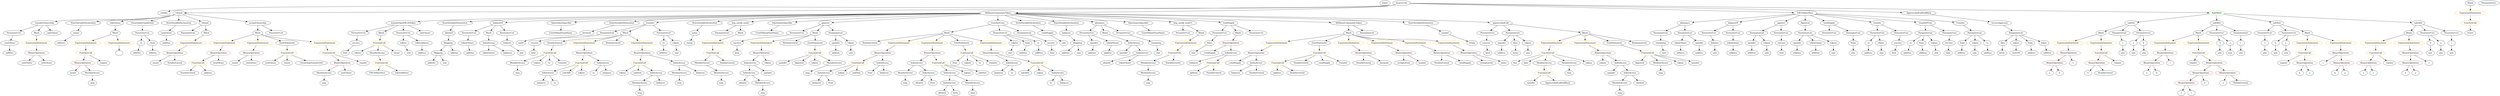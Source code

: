 strict digraph {
	graph [bb="0,0,15236,684"];
	node [label="\N"];
	Enter	[height=0.5,
		pos="8429.6,666",
		width=0.83628];
	VariableDeclaration_decimals	[color=black,
		height=0.5,
		label=decimals,
		pos="3512.6,450",
		width=1.1967];
	ElementaryTypeName_uint8	[color=black,
		height=0.5,
		label=uint8,
		pos="3175.6,378",
		width=0.7947];
	VariableDeclaration_decimals -> ElementaryTypeName_uint8	[pos="e,3197.3,389.95 3480.6,437.61 3474,435.53 3467.1,433.54 3460.6,432 3352.5,406.67 3320.1,426.95 3213.6,396 3211.7,395.46 3209.8,394.85 \
3207.9,394.18"];
	Block_Unnamed_3	[color=black,
		height=0.5,
		label=Block,
		pos="12770,450",
		width=0.90558];
	ExpressionStatement_Unnamed_7	[color=orange,
		height=0.5,
		label=ExpressionStatement,
		pos="12575,378",
		width=2.458];
	Block_Unnamed_3 -> ExpressionStatement_Unnamed_7	[pos="e,12617,394.24 12743,439.41 12713,428.81 12665,411.47 12628,398.08"];
	ExpressionStatement_Unnamed_6	[color=orange,
		height=0.5,
		label=ExpressionStatement,
		pos="12770,378",
		width=2.458];
	Block_Unnamed_3 -> ExpressionStatement_Unnamed_6	[pos="e,12770,396.1 12770,431.7 12770,424.41 12770,415.73 12770,407.54"];
	Identifier_msg_9	[color=black,
		height=0.5,
		label=msg,
		pos="9892.6,18",
		width=0.75];
	NumberLiteral_Unnamed_3	[color=black,
		height=0.5,
		label=NumberLiteral,
		pos="1118.6,162",
		width=1.765];
	Parameter_spender_4	[color=black,
		height=0.5,
		label=spender,
		pos="9153.6,378",
		width=1.1135];
	ElementaryTypeName_address_31	[color=black,
		height=0.5,
		label=address,
		pos="9151.6,306",
		width=1.0996];
	Parameter_spender_4 -> ElementaryTypeName_address_31	[pos="e,9152,324.1 9153.1,359.7 9152.9,352.41 9152.6,343.73 9152.4,335.54"];
	FunctionDefinition_allowance	[color=black,
		height=0.5,
		label=allowance,
		pos="10257,522",
		width=1.3076];
	ParameterList_Unnamed_13	[color=black,
		height=0.5,
		label=ParameterList,
		pos="10106,450",
		width=1.7095];
	FunctionDefinition_allowance -> ParameterList_Unnamed_13	[pos="e,10137,465.79 10227,507.5 10205,496.99 10173,482.26 10148,470.47"];
	ParameterList_Unnamed_12	[color=black,
		height=0.5,
		label=ParameterList,
		pos="10257,450",
		width=1.7095];
	FunctionDefinition_allowance -> ParameterList_Unnamed_12	[pos="e,10257,468.1 10257,503.7 10257,496.41 10257,487.73 10257,479.54"];
	FunctionDefinition_transferAnyERC20Token	[color=black,
		height=0.5,
		label=transferAnyERC20Token,
		pos="2445.6,522",
		width=2.9293];
	ParameterList_Unnamed_46	[color=black,
		height=0.5,
		label=ParameterList,
		pos="2172.6,450",
		width=1.7095];
	FunctionDefinition_transferAnyERC20Token -> ParameterList_Unnamed_46	[pos="e,2217.7,462.56 2388.7,506.41 2341.7,494.38 2275.5,477.41 2228.8,465.42"];
	Block_Unnamed_19	[color=black,
		height=0.5,
		label=Block,
		pos="2305.6,450",
		width=0.90558];
	FunctionDefinition_transferAnyERC20Token -> Block_Unnamed_19	[pos="e,2329,462.72 2412.7,504.59 2390.5,493.49 2361.3,478.89 2339,467.73"];
	ParameterList_Unnamed_45	[color=black,
		height=0.5,
		label=ParameterList,
		pos="2445.6,450",
		width=1.7095];
	FunctionDefinition_transferAnyERC20Token -> ParameterList_Unnamed_45	[pos="e,2445.6,468.1 2445.6,503.7 2445.6,496.41 2445.6,487.73 2445.6,479.54"];
	ModifierInvocation_onlyOwner_1	[color=black,
		height=0.5,
		label=onlyOwner,
		pos="2576.6,450",
		width=1.4323];
	FunctionDefinition_transferAnyERC20Token -> ModifierInvocation_onlyOwner_1	[pos="e,2549.3,465.57 2476.6,504.41 2495.4,494.36 2519.5,481.47 2539.4,470.88"];
	BinaryOperation_Unnamed_7	[color=brown,
		height=0.5,
		label=BinaryOperation,
		pos="13108,234",
		width=1.9867];
	Identifier_a_4	[color=black,
		height=0.5,
		label=a,
		pos="13095,162",
		width=0.75];
	BinaryOperation_Unnamed_7 -> Identifier_a_4	[pos="e,13098,180.1 13104,215.7 13103,208.32 13101,199.52 13100,191.25"];
	Identifier_b_3	[color=black,
		height=0.5,
		label=b,
		pos="13167,162",
		width=0.75];
	BinaryOperation_Unnamed_7 -> Identifier_b_3	[pos="e,13154,177.89 13122,216.05 13129,207.22 13139,196.28 13147,186.63"];
	BinaryOperation_Unnamed_12	[color=brown,
		height=0.5,
		label=BinaryOperation,
		pos="12752,234",
		width=1.9867];
	Identifier_b_5	[color=black,
		height=0.5,
		label=b,
		pos="12652,162",
		width=0.75];
	BinaryOperation_Unnamed_12 -> Identifier_b_5	[pos="e,12670,175.59 12728,216.59 12713,206.21 12694,192.77 12679,181.94"];
	NumberLiteral_Unnamed_1	[color=black,
		height=0.5,
		label=NumberLiteral,
		pos="12761,162",
		width=1.765];
	BinaryOperation_Unnamed_12 -> NumberLiteral_Unnamed_1	[pos="e,12758,180.1 12754,215.7 12755,208.32 12756,199.52 12757,191.25"];
	ParameterList_Unnamed_41	[color=black,
		height=0.5,
		label=ParameterList,
		pos="9065.6,450",
		width=1.7095];
	Parameter_success_6	[color=black,
		height=0.5,
		label=success,
		pos="9055.6,378",
		width=1.1135];
	ParameterList_Unnamed_41 -> Parameter_success_6	[pos="e,9058,396.1 9063.1,431.7 9062,424.32 9060.8,415.52 9059.6,407.25"];
	Parameter_c_3	[color=black,
		height=0.5,
		label=c,
		pos="12903,378",
		width=0.75];
	ElementaryTypeName_uint_11	[color=black,
		height=0.5,
		label=uint,
		pos="12903,306",
		width=0.75];
	Parameter_c_3 -> ElementaryTypeName_uint_11	[pos="e,12903,324.1 12903,359.7 12903,352.41 12903,343.73 12903,335.54"];
	Identifier_allowed_1	[color=black,
		height=0.5,
		label=allowed,
		pos="5584.6,90",
		width=1.0858];
	ParameterList_Unnamed_11	[color=black,
		height=0.5,
		label=ParameterList,
		pos="10404,450",
		width=1.7095];
	Parameter_balance	[color=black,
		height=0.5,
		label=balance,
		pos="10432,378",
		width=1.0719];
	ParameterList_Unnamed_11 -> Parameter_balance	[pos="e,10425,396.1 10410,431.7 10413,424.15 10417,415.12 10420,406.68"];
	ElementaryTypeName_address_32	[color=black,
		height=0.5,
		label=address,
		pos="2561.6,306",
		width=1.0996];
	IndexAccess_Unnamed_7	[color=black,
		height=0.5,
		label=IndexAccess,
		pos="4526.6,234",
		width=1.6402];
	IndexAccess_Unnamed_8	[color=black,
		height=0.5,
		label=IndexAccess,
		pos="4510.6,162",
		width=1.6402];
	IndexAccess_Unnamed_7 -> IndexAccess_Unnamed_8	[pos="e,4514.5,180.1 4522.6,215.7 4520.9,208.32 4518.9,199.52 4517,191.25"];
	Identifier_spender	[color=black,
		height=0.5,
		label=spender,
		pos="4627.6,162",
		width=1.1135];
	IndexAccess_Unnamed_7 -> Identifier_spender	[pos="e,4606.4,177.63 4549.5,217.12 4563.6,207.29 4582,194.58 4597.3,183.94"];
	Parameter_spender_1	[color=black,
		height=0.5,
		label=spender,
		pos="10659,378",
		width=1.1135];
	ElementaryTypeName_address_4	[color=black,
		height=0.5,
		label=address,
		pos="10659,306",
		width=1.0996];
	Parameter_spender_1 -> ElementaryTypeName_address_4	[pos="e,10659,324.1 10659,359.7 10659,352.41 10659,343.73 10659,335.54"];
	Block_Unnamed_13	[color=black,
		height=0.5,
		label=Block,
		pos="5726.6,450",
		width=0.90558];
	BooleanLiteral_Unnamed_2	[color=black,
		height=0.5,
		label=BooleanLiteral,
		pos="5275.6,378",
		width=1.7788];
	Block_Unnamed_13 -> BooleanLiteral_Unnamed_2	[pos="e,5322.8,390.49 5694.6,445.45 5629.5,438.01 5476.6,419.48 5349.6,396 5344.4,395.05 5339.1,393.98 5333.7,392.86"];
	ExpressionStatement_Unnamed_23	[color=orange,
		height=0.5,
		label=ExpressionStatement,
		pos="5446.6,378",
		width=2.458];
	Block_Unnamed_13 -> ExpressionStatement_Unnamed_23	[pos="e,5500.9,392.59 5697.1,441.64 5653.5,430.73 5570.4,409.96 5511.9,395.34"];
	ExpressionStatement_Unnamed_24	[color=orange,
		height=0.5,
		label=ExpressionStatement,
		pos="5641.6,378",
		width=2.458];
	Block_Unnamed_13 -> ExpressionStatement_Unnamed_24	[pos="e,5662.1,395.95 5708.9,434.5 5698,425.47 5683.6,413.64 5671,403.23"];
	EmitStatement_Unnamed_4	[color=black,
		height=0.5,
		label=EmitStatement,
		pos="5812.6,378",
		width=1.7788];
	Block_Unnamed_13 -> EmitStatement_Unnamed_4	[pos="e,5792.3,395.45 5744.4,434.5 5755.7,425.26 5770.7,413.07 5783.7,402.47"];
	ExpressionStatement_Unnamed_25	[color=orange,
		height=0.5,
		label=ExpressionStatement,
		pos="5983.6,378",
		width=2.458];
	Block_Unnamed_13 -> ExpressionStatement_Unnamed_25	[pos="e,5932.1,393.02 5755.5,441.11 5795.5,430.22 5868.5,410.33 5921.2,395.99"];
	Identifier_from_4	[color=black,
		height=0.5,
		label=from,
		pos="5772.6,234",
		width=0.7947];
	ParameterList_Unnamed_40	[color=black,
		height=0.5,
		label=ParameterList,
		pos="9227.6,450",
		width=1.7095];
	ParameterList_Unnamed_40 -> Parameter_spender_4	[pos="e,9170.2,394.75 9210,432.41 9200.6,423.5 9188.8,412.37 9178.5,402.58"];
	Parameter_data_1	[color=black,
		height=0.5,
		label=data,
		pos="9238.6,378",
		width=0.75];
	ParameterList_Unnamed_40 -> Parameter_data_1	[pos="e,9235.9,396.1 9230.3,431.7 9231.4,424.32 9232.8,415.52 9234.1,407.25"];
	Parameter_tokens_7	[color=black,
		height=0.5,
		label=tokens,
		pos="9318.6,378",
		width=0.97489];
	ParameterList_Unnamed_40 -> Parameter_tokens_7	[pos="e,9299.7,393.48 9248.7,432.76 9261.2,423.12 9277.3,410.77 9290.8,400.34"];
	Identifier_Approval_1	[color=black,
		height=0.5,
		label=Approval,
		pos="10020,234",
		width=1.266];
	ElementaryTypeName_uint_19	[color=black,
		height=0.5,
		label=uint,
		pos="11166,306",
		width=0.75];
	FunctionCall_Unnamed_26	[color=orange,
		height=0.5,
		label=FunctionCall,
		pos="2299.6,234",
		width=1.6125];
	Identifier_ERC20Interface	[color=black,
		height=0.5,
		label=ERC20Interface,
		pos="2274.6,162",
		width=1.959];
	FunctionCall_Unnamed_26 -> Identifier_ERC20Interface	[pos="e,2280.7,180.1 2293.4,215.7 2290.7,208.15 2287.5,199.12 2284.4,190.68"];
	Identifier_tokenAddress	[color=black,
		height=0.5,
		label=tokenAddress,
		pos="2425.6,162",
		width=1.7372];
	FunctionCall_Unnamed_26 -> Identifier_tokenAddress	[pos="e,2397.8,178.4 2326.9,217.81 2344.8,207.88 2368.4,194.78 2388,183.87"];
	BinaryOperation_Unnamed_20	[color=brown,
		height=0.5,
		label=BinaryOperation,
		pos="1306.6,306",
		width=1.9867];
	FunctionCall_Unnamed_7	[color=orange,
		height=0.5,
		label=FunctionCall,
		pos="1179.6,234",
		width=1.6125];
	BinaryOperation_Unnamed_20 -> FunctionCall_Unnamed_7	[pos="e,1207,250.1 1277.7,289.12 1259.7,279.2 1236.4,266.33 1217,255.63"];
	Identifier_newOwner_4	[color=black,
		height=0.5,
		label=newOwner,
		pos="1306.6,234",
		width=1.4046];
	BinaryOperation_Unnamed_20 -> Identifier_newOwner_4	[pos="e,1306.6,252.1 1306.6,287.7 1306.6,280.41 1306.6,271.73 1306.6,263.54"];
	IndexAccess_Unnamed_13	[color=black,
		height=0.5,
		label=IndexAccess,
		pos="5779.6,162",
		width=1.6402];
	IndexAccess_Unnamed_14	[color=black,
		height=0.5,
		label=IndexAccess,
		pos="5778.6,90",
		width=1.6402];
	IndexAccess_Unnamed_13 -> IndexAccess_Unnamed_14	[pos="e,5778.8,108.1 5779.3,143.7 5779.2,136.41 5779.1,127.73 5779,119.54"];
	MemberAccess_Unnamed_8	[color=black,
		height=0.5,
		label=MemberAccess,
		pos="5924.6,90",
		width=1.9174];
	IndexAccess_Unnamed_13 -> MemberAccess_Unnamed_8	[pos="e,5892.7,106.38 5810,146.33 5831,136.17 5859.2,122.53 5882.4,111.33"];
	FunctionCall_Unnamed_13	[color=orange,
		height=0.5,
		label=FunctionCall,
		pos="3356.6,306",
		width=1.6125];
	MemberAccess_Unnamed_4	[color=black,
		height=0.5,
		label=MemberAccess,
		pos="3067.6,234",
		width=1.9174];
	FunctionCall_Unnamed_13 -> MemberAccess_Unnamed_4	[pos="e,3117.4,246.69 3313,293.85 3305.2,291.88 3297.1,289.86 3289.6,288 3235.1,274.59 3173,259.81 3128.4,249.28"];
	Identifier_tokens_2	[color=black,
		height=0.5,
		label=tokens,
		pos="3189.6,234",
		width=0.97489];
	FunctionCall_Unnamed_13 -> Identifier_tokens_2	[pos="e,3216.3,246.21 3323.2,291 3295.3,279.33 3255.7,262.71 3226.8,250.6"];
	Identifier_to_2	[color=black,
		height=0.5,
		label=to,
		pos="3269.6,234",
		width=0.75];
	FunctionCall_Unnamed_13 -> Identifier_to_2	[pos="e,3286.4,248.56 3336.4,288.76 3324.1,278.85 3308.2,266.09 3295,255.49"];
	Identifier_Transfer_1	[color=black,
		height=0.5,
		label=Transfer,
		pos="3356.6,234",
		width=1.1689];
	FunctionCall_Unnamed_13 -> Identifier_Transfer_1	[pos="e,3356.6,252.1 3356.6,287.7 3356.6,280.41 3356.6,271.73 3356.6,263.54"];
	Parameter_success_7	[color=black,
		height=0.5,
		label=success,
		pos="2152.6,378",
		width=1.1135];
	ElementaryTypeName_bool_7	[color=black,
		height=0.5,
		label=bool,
		pos="2073.6,306",
		width=0.76697];
	Parameter_success_7 -> ElementaryTypeName_bool_7	[pos="e,2089.4,321.07 2135,361.46 2124,351.74 2109.8,339.08 2097.7,328.41"];
	FunctionDefinition_transferOwnership	[color=black,
		height=0.5,
		label=transferOwnership,
		pos="268.55,522",
		width=2.1947];
	ParameterList_Unnamed_25	[color=black,
		height=0.5,
		label=ParameterList,
		pos="80.555,450",
		width=1.7095];
	FunctionDefinition_transferOwnership -> ParameterList_Unnamed_25	[pos="e,117.49,464.75 228.68,506.15 199.28,495.21 159.15,480.26 128.08,468.69"];
	Block_Unnamed_6	[color=black,
		height=0.5,
		label=Block,
		pos="217.55,450",
		width=0.90558];
	FunctionDefinition_transferOwnership -> Block_Unnamed_6	[pos="e,229.09,466.83 256.21,504.05 250.08,495.65 242.56,485.32 235.79,476.02"];
	ModifierInvocation_onlyOwner	[color=black,
		height=0.5,
		label=onlyOwner,
		pos="319.55,450",
		width=1.4323];
	FunctionDefinition_transferOwnership -> ModifierInvocation_onlyOwner	[pos="e,307.32,467.79 280.9,504.05 286.85,495.89 294.12,485.91 300.74,476.82"];
	Parameter_to	[color=black,
		height=0.5,
		label=to,
		pos="11326,378",
		width=0.75];
	ElementaryTypeName_address_3	[color=black,
		height=0.5,
		label=address,
		pos="11326,306",
		width=1.0996];
	Parameter_to -> ElementaryTypeName_address_3	[pos="e,11326,324.1 11326,359.7 11326,352.41 11326,343.73 11326,335.54"];
	PragmaDirective_solidity	[color=black,
		height=0.5,
		label=solidity,
		pos="981.55,594",
		width=1.0442];
	Parameter_b_2	[color=black,
		height=0.5,
		label=b,
		pos="13508,378",
		width=0.75];
	ElementaryTypeName_uint_7	[color=black,
		height=0.5,
		label=uint,
		pos="13508,306",
		width=0.75];
	Parameter_b_2 -> ElementaryTypeName_uint_7	[pos="e,13508,324.1 13508,359.7 13508,352.41 13508,343.73 13508,335.54"];
	StateVariableDeclaration_Unnamed_7	[color=black,
		height=0.5,
		label=StateVariableDeclaration,
		pos="2833.6,522",
		width=2.8184];
	VariableDeclaration_allowed	[color=black,
		height=0.5,
		label=allowed,
		pos="2729.6,450",
		width=1.0858];
	StateVariableDeclaration_Unnamed_7 -> VariableDeclaration_allowed	[pos="e,2751.1,465.5 2808.6,504.23 2794.1,494.45 2775.7,482.04 2760.2,471.66"];
	ExpressionStatement_Unnamed_4	[color=orange,
		height=0.5,
		label=ExpressionStatement,
		pos="13180,378",
		width=2.458];
	BinaryOperation_Unnamed_6	[color=brown,
		height=0.5,
		label=BinaryOperation,
		pos="13180,306",
		width=1.9867];
	ExpressionStatement_Unnamed_4 -> BinaryOperation_Unnamed_6	[pos="e,13180,324.1 13180,359.7 13180,352.41 13180,343.73 13180,335.54"];
	ElementaryTypeName_address_25	[color=black,
		height=0.5,
		label=address,
		pos="4028.6,306",
		width=1.0996];
	ElementaryTypeName_address_26	[color=black,
		height=0.5,
		label=address,
		pos="5065.6,306",
		width=1.0996];
	BinaryOperation_Unnamed_14	[color=brown,
		height=0.5,
		label=BinaryOperation,
		pos="12508,234",
		width=1.9867];
	Identifier_a_7	[color=black,
		height=0.5,
		label=a,
		pos="12490,162",
		width=0.75];
	BinaryOperation_Unnamed_14 -> Identifier_a_7	[pos="e,12494,180.1 12503,215.7 12501,208.32 12499,199.52 12497,191.25"];
	Identifier_b_6	[color=black,
		height=0.5,
		label=b,
		pos="12562,162",
		width=0.75];
	BinaryOperation_Unnamed_14 -> Identifier_b_6	[pos="e,12550,178.36 12521,216.05 12527,207.44 12535,196.81 12543,187.33"];
	FunctionDefinition_balanceOf_1	[color=black,
		height=0.5,
		label=balanceOf,
		pos="3032.6,522",
		width=1.3491];
	ParameterList_Unnamed_30	[color=black,
		height=0.5,
		label=ParameterList,
		pos="2858.6,450",
		width=1.7095];
	FunctionDefinition_balanceOf_1 -> ParameterList_Unnamed_30	[pos="e,2893.9,465.2 3000.6,508.16 2973.6,497.29 2934.5,481.56 2904.2,469.36"];
	Block_Unnamed_10	[color=black,
		height=0.5,
		label=Block,
		pos="2975.6,450",
		width=0.90558];
	FunctionDefinition_balanceOf_1 -> Block_Unnamed_10	[pos="e,2988.6,466.99 3019,504.41 3012.1,495.83 3003.4,485.19 2995.6,475.67"];
	ParameterList_Unnamed_31	[color=black,
		height=0.5,
		label=ParameterList,
		pos="3088.6,450",
		width=1.7095];
	FunctionDefinition_balanceOf_1 -> ParameterList_Unnamed_31	[pos="e,3075,467.96 3045.8,504.41 3052.4,496.16 3060.5,486.01 3067.9,476.78"];
	FunctionDefinition_balanceOf	[color=black,
		height=0.5,
		label=balanceOf,
		pos="10545,522",
		width=1.3491];
	FunctionDefinition_balanceOf -> ParameterList_Unnamed_11	[pos="e,10434,465.94 10516,507 10496,496.69 10467,482.52 10444,471.02"];
	ParameterList_Unnamed_10	[color=black,
		height=0.5,
		label=ParameterList,
		pos="10545,450",
		width=1.7095];
	FunctionDefinition_balanceOf -> ParameterList_Unnamed_10	[pos="e,10545,468.1 10545,503.7 10545,496.41 10545,487.73 10545,479.54"];
	Identifier_allowed	[color=black,
		height=0.5,
		label=allowed,
		pos="4471.6,90",
		width=1.0858];
	Parameter_to_1	[color=black,
		height=0.5,
		label=to,
		pos="11584,378",
		width=0.75];
	ElementaryTypeName_address_6	[color=black,
		height=0.5,
		label=address,
		pos="11573,306",
		width=1.0996];
	Parameter_to_1 -> ElementaryTypeName_address_6	[pos="e,11575,324.1 11581,359.7 11580,352.32 11578,343.52 11577,335.25"];
	StateVariableDeclaration_Unnamed	[color=black,
		height=0.5,
		label=StateVariableDeclaration,
		pos="521.55,522",
		width=2.8184];
	VariableDeclaration_owner	[color=black,
		height=0.5,
		label=owner,
		pos="472.55,450",
		width=0.93331];
	StateVariableDeclaration_Unnamed -> VariableDeclaration_owner	[pos="e,483.86,467.14 509.44,503.7 503.7,495.49 496.72,485.52 490.39,476.48"];
	InheritanceSpecifier_Unnamed_1	[color=black,
		height=0.5,
		label=InheritanceSpecifier,
		pos="3375.6,522",
		width=2.3333];
	UserDefinedTypeName_Unnamed_1	[color=black,
		height=0.5,
		label=UserDefinedTypeName,
		pos="3353.6,450",
		width=2.7214];
	InheritanceSpecifier_Unnamed_1 -> UserDefinedTypeName_Unnamed_1	[pos="e,3358.9,468.1 3370.1,503.7 3367.8,496.24 3365,487.32 3362.3,478.97"];
	FunctionCall_Unnamed_11	[color=orange,
		height=0.5,
		label=FunctionCall,
		pos="3865.6,234",
		width=1.6125];
	Identifier_tokens	[color=black,
		height=0.5,
		label=tokens,
		pos="3738.6,162",
		width=0.97489];
	FunctionCall_Unnamed_11 -> Identifier_tokens	[pos="e,3761.8,175.81 3838,217.81 3818.5,207.08 3792.3,192.64 3771.7,181.28"];
	Identifier_safeSub	[color=black,
		height=0.5,
		label=safeSub,
		pos="3832.6,162",
		width=1.1274];
	FunctionCall_Unnamed_11 -> Identifier_safeSub	[pos="e,3840.6,180.1 3857.4,215.7 3853.8,208.07 3849.5,198.92 3845.5,190.4"];
	IndexAccess_Unnamed_4	[color=black,
		height=0.5,
		label=IndexAccess,
		pos="3950.6,162",
		width=1.6402];
	FunctionCall_Unnamed_11 -> IndexAccess_Unnamed_4	[pos="e,3930.7,179.39 3885.3,216.76 3896.1,207.82 3909.8,196.55 3921.8,186.64"];
	ElementaryTypeName_address	[color=black,
		height=0.5,
		label=address,
		pos="10545,306",
		width=1.0996];
	ExpressionStatement_Unnamed_14	[color=orange,
		height=0.5,
		label=ExpressionStatement,
		pos="1348.6,378",
		width=2.458];
	ExpressionStatement_Unnamed_14 -> BinaryOperation_Unnamed_20	[pos="e,1316.8,324.1 1338.2,359.7 1333.5,351.9 1327.9,342.51 1322.7,333.83"];
	NumberLiteral_Unnamed_4	[color=black,
		height=0.5,
		label=NumberLiteral,
		pos="8315.6,234",
		width=1.765];
	Parameter_tokens_8	[color=black,
		height=0.5,
		label=tokens,
		pos="2445.6,378",
		width=0.97489];
	ElementaryTypeName_uint_30	[color=black,
		height=0.5,
		label=uint,
		pos="2476.6,306",
		width=0.75];
	Parameter_tokens_8 -> ElementaryTypeName_uint_30	[pos="e,2469.1,323.79 2453.1,360.05 2456.5,352.32 2460.6,342.96 2464.5,334.27"];
	ElementaryTypeName_address_19	[color=black,
		height=0.5,
		label=address,
		pos="6463.6,306",
		width=1.0996];
	ParameterList_Unnamed_24	[color=black,
		height=0.5,
		label=ParameterList,
		pos="1137.6,450",
		width=1.7095];
	BinaryOperation_Unnamed_26	[color=brown,
		height=0.5,
		label=BinaryOperation,
		pos="7504.6,378",
		width=1.9867];
	Identifier__totalSupply_3	[color=black,
		height=0.5,
		label=_totalSupply,
		pos="7369.6,306",
		width=1.6125];
	BinaryOperation_Unnamed_26 -> Identifier__totalSupply_3	[pos="e,7398.4,321.94 7474.3,361.29 7454.8,351.22 7429.4,338.05 7408.5,327.21"];
	IndexAccess_Unnamed_1	[color=black,
		height=0.5,
		label=IndexAccess,
		pos="7504.6,306",
		width=1.6402];
	BinaryOperation_Unnamed_26 -> IndexAccess_Unnamed_1	[pos="e,7504.6,324.1 7504.6,359.7 7504.6,352.41 7504.6,343.73 7504.6,335.54"];
	Identifier_to_4	[color=black,
		height=0.5,
		label=to,
		pos="6424.6,90",
		width=0.75];
	Block_Unnamed_2	[color=black,
		height=0.5,
		label=Block,
		pos="13375,450",
		width=0.90558];
	Block_Unnamed_2 -> ExpressionStatement_Unnamed_4	[pos="e,13222,394.24 13348,439.41 13318,428.81 13270,411.47 13233,398.08"];
	ExpressionStatement_Unnamed_5	[color=orange,
		height=0.5,
		label=ExpressionStatement,
		pos="13375,378",
		width=2.458];
	Block_Unnamed_2 -> ExpressionStatement_Unnamed_5	[pos="e,13375,396.1 13375,431.7 13375,424.41 13375,415.73 13375,407.54"];
	Parameter_success_3	[color=black,
		height=0.5,
		label=success,
		pos="3262.6,378",
		width=1.1135];
	ElementaryTypeName_bool_3	[color=black,
		height=0.5,
		label=bool,
		pos="3252.6,306",
		width=0.76697];
	Parameter_success_3 -> ElementaryTypeName_bool_3	[pos="e,3255,324.1 3260.1,359.7 3259,352.32 3257.8,343.52 3256.6,335.25"];
	Identifier_b_2	[color=black,
		height=0.5,
		label=b,
		pos="14236,162",
		width=0.75];
	ElementaryTypeName_uint_14	[color=black,
		height=0.5,
		label=uint,
		pos="10129,306",
		width=0.75];
	Identifier_msg_5	[color=black,
		height=0.5,
		label=msg,
		pos="4597.6,18",
		width=0.75];
	ElementaryTypeName_uint_29	[color=black,
		height=0.5,
		label=uint,
		pos="9318.6,306",
		width=0.75];
	Identifier_balances_6	[color=black,
		height=0.5,
		label=balances,
		pos="3216.6,90",
		width=1.1828];
	StateVariableDeclaration_Unnamed_4	[color=black,
		height=0.5,
		label=StateVariableDeclaration,
		pos="3746.6,522",
		width=2.8184];
	StateVariableDeclaration_Unnamed_4 -> VariableDeclaration_decimals	[pos="e,3545.5,461.95 3694.2,506.26 3657.8,495.86 3608.1,481.46 3564.6,468 3561.9,467.17 3559.1,466.3 3556.3,465.41"];
	FunctionDefinition_approve	[color=black,
		height=0.5,
		label=approve,
		pos="10827,522",
		width=1.1412];
	ParameterList_Unnamed_16	[color=black,
		height=0.5,
		label=ParameterList,
		pos="10686,450",
		width=1.7095];
	FunctionDefinition_approve -> ParameterList_Unnamed_16	[pos="e,10716,466.05 10800,507.83 10779,497.48 10750,482.89 10726,471.09"];
	ParameterList_Unnamed_17	[color=black,
		height=0.5,
		label=ParameterList,
		pos="10827,450",
		width=1.7095];
	FunctionDefinition_approve -> ParameterList_Unnamed_17	[pos="e,10827,468.1 10827,503.7 10827,496.41 10827,487.73 10827,479.54"];
	Identifier_owner_1	[color=black,
		height=0.5,
		label=owner,
		pos="435.55,162",
		width=0.93331];
	ElementaryTypeName_uint_13	[color=black,
		height=0.5,
		label=uint,
		pos="10432,306",
		width=0.75];
	Parameter_balance -> ElementaryTypeName_uint_13	[pos="e,10432,324.1 10432,359.7 10432,352.41 10432,343.73 10432,335.54"];
	ModifierDefinition_onlyOwner	[color=black,
		height=0.5,
		label=onlyOwner,
		pos="696.55,522",
		width=1.4323];
	Block_Unnamed_5	[color=black,
		height=0.5,
		label=Block,
		pos="696.55,450",
		width=0.90558];
	ModifierDefinition_onlyOwner -> Block_Unnamed_5	[pos="e,696.55,468.1 696.55,503.7 696.55,496.41 696.55,487.73 696.55,479.54"];
	ElementaryTypeName_bytes_1	[color=black,
		height=0.5,
		label=bytes,
		pos="9239.6,306",
		width=0.85014];
	ExpressionStatement_Unnamed_1	[color=orange,
		height=0.5,
		label=ExpressionStatement,
		pos="14482,378",
		width=2.458];
	FunctionCall_Unnamed	[color=orange,
		height=0.5,
		label=FunctionCall,
		pos="14482,306",
		width=1.6125];
	ExpressionStatement_Unnamed_1 -> FunctionCall_Unnamed	[pos="e,14482,324.1 14482,359.7 14482,352.41 14482,343.73 14482,335.54"];
	ElementaryTypeName_address_1	[color=black,
		height=0.5,
		label=address,
		pos="10221,306",
		width=1.0996];
	Parameter_remaining	[color=black,
		height=0.5,
		label=remaining,
		pos="10101,378",
		width=1.2798];
	ParameterList_Unnamed_13 -> Parameter_remaining	[pos="e,10102,396.1 10104,431.7 10104,424.41 10103,415.73 10103,407.54"];
	Parameter_tokens	[color=black,
		height=0.5,
		label=tokens,
		pos="11406,378",
		width=0.97489];
	ElementaryTypeName_uint_15	[color=black,
		height=0.5,
		label=uint,
		pos="11411,306",
		width=0.75];
	Parameter_tokens -> ElementaryTypeName_uint_15	[pos="e,11409,324.1 11407,359.7 11407,352.41 11408,343.73 11409,335.54"];
	VariableDeclaration_spender	[color=black,
		height=0.5,
		label=spender,
		pos="10943,378",
		width=1.1135];
	ElementaryTypeName_address_10	[color=black,
		height=0.5,
		label=address,
		pos="10943,306",
		width=1.0996];
	VariableDeclaration_spender -> ElementaryTypeName_address_10	[pos="e,10943,324.1 10943,359.7 10943,352.41 10943,343.73 10943,335.54"];
	BinaryOperation_Unnamed_2	[color=brown,
		height=0.5,
		label=BinaryOperation,
		pos="14433,234",
		width=1.9867];
	Identifier_a_1	[color=black,
		height=0.5,
		label=a,
		pos="14407,162",
		width=0.75];
	BinaryOperation_Unnamed_2 -> Identifier_a_1	[pos="e,14413,179.62 14426,215.7 14423,208.04 14420,198.85 14417,190.3"];
	Identifier_c_1	[color=black,
		height=0.5,
		label=c,
		pos="14479,162",
		width=0.75];
	BinaryOperation_Unnamed_2 -> Identifier_c_1	[pos="e,14468,178.83 14444,216.05 14449,207.73 14456,197.54 14462,188.32"];
	ElementaryTypeName_uint_3	[color=black,
		height=0.5,
		label=uint,
		pos="13920,306",
		width=0.75];
	EventDefinition_OwnershipTransferred	[color=black,
		height=0.5,
		label=OwnershipTransferred,
		pos="860.55,522",
		width=2.6243];
	ParameterList_Unnamed_23	[color=black,
		height=0.5,
		label=ParameterList,
		pos="860.55,450",
		width=1.7095];
	EventDefinition_OwnershipTransferred -> ParameterList_Unnamed_23	[pos="e,860.55,468.1 860.55,503.7 860.55,496.41 860.55,487.73 860.55,479.54"];
	ParameterList_Unnamed_3	[color=black,
		height=0.5,
		label=ParameterList,
		pos="13779,450",
		width=1.7095];
	Parameter_c_1	[color=black,
		height=0.5,
		label=c,
		pos="13776,378",
		width=0.75];
	ParameterList_Unnamed_3 -> Parameter_c_1	[pos="e,13776,396.1 13778,431.7 13778,424.41 13777,415.73 13777,407.54"];
	BinaryOperation_Unnamed	[color=brown,
		height=0.5,
		label=BinaryOperation,
		pos="14685,306",
		width=1.9867];
	BinaryOperation_Unnamed_1	[color=brown,
		height=0.5,
		label=BinaryOperation,
		pos="14685,234",
		width=1.9867];
	BinaryOperation_Unnamed -> BinaryOperation_Unnamed_1	[pos="e,14685,252.1 14685,287.7 14685,280.41 14685,271.73 14685,263.54"];
	Identifier_c	[color=black,
		height=0.5,
		label=c,
		pos="14802,234",
		width=0.75];
	BinaryOperation_Unnamed -> Identifier_c	[pos="e,14782,246.84 14711,288.94 14729,278.11 14753,263.82 14772,252.67"];
	Block_Unnamed_7	[color=black,
		height=0.5,
		label=Block,
		pos="1543.6,450",
		width=0.90558];
	Block_Unnamed_7 -> ExpressionStatement_Unnamed_14	[pos="e,1391,394.24 1516.8,439.41 1487.3,428.81 1439,411.47 1401.7,398.08"];
	ExpressionStatement_Unnamed_13	[color=orange,
		height=0.5,
		label=ExpressionStatement,
		pos="1543.6,378",
		width=2.458];
	Block_Unnamed_7 -> ExpressionStatement_Unnamed_13	[pos="e,1543.6,396.1 1543.6,431.7 1543.6,424.41 1543.6,415.73 1543.6,407.54"];
	EmitStatement_Unnamed	[color=black,
		height=0.5,
		label=EmitStatement,
		pos="1725.6,378",
		width=1.7788];
	Block_Unnamed_7 -> EmitStatement_Unnamed	[pos="e,1687.7,392.83 1569.1,438.26 1574.2,436.15 1579.5,433.98 1584.6,432 1615.3,419.87 1650,406.81 1677.3,396.7"];
	ExpressionStatement_Unnamed_12	[color=orange,
		height=0.5,
		label=ExpressionStatement,
		pos="1947.6,378",
		width=2.458];
	Block_Unnamed_7 -> ExpressionStatement_Unnamed_12	[pos="e,1872.2,387.77 1567.9,437.74 1573.3,435.58 1579.1,433.52 1584.6,432 1635,418.08 1770.5,400.17 1860.9,389.14"];
	Identifier_msg_12	[color=black,
		height=0.5,
		label=msg,
		pos="6995.6,90",
		width=0.75];
	Identifier_msg_2	[color=black,
		height=0.5,
		label=msg,
		pos="4096.6,90",
		width=0.75];
	FunctionDefinition_transfer_1	[color=black,
		height=0.5,
		label=transfer,
		pos="3988.6,522",
		width=1.0719];
	ParameterList_Unnamed_33	[color=black,
		height=0.5,
		label=ParameterList,
		pos="3635.6,450",
		width=1.7095];
	FunctionDefinition_transfer_1 -> ParameterList_Unnamed_33	[pos="e,3681,462.42 3952.7,514.91 3898.9,505.63 3794,487.01 3705.6,468 3701.2,467.07 3696.7,466.06 3692.2,465.03"];
	Block_Unnamed_11	[color=black,
		height=0.5,
		label=Block,
		pos="3747.6,450",
		width=0.90558];
	FunctionDefinition_transfer_1 -> Block_Unnamed_11	[pos="e,3775.9,459.24 3956.6,511.7 3912.8,498.99 3834.3,476.2 3787,462.45"];
	ParameterList_Unnamed_32	[color=black,
		height=0.5,
		label=ParameterList,
		pos="4030.6,450",
		width=1.7095];
	FunctionDefinition_transfer_1 -> ParameterList_Unnamed_32	[pos="e,4020.4,467.96 3998.5,504.41 4003.3,496.42 4009.2,486.64 4014.6,477.64"];
	ElementaryTypeName_bytes	[color=black,
		height=0.5,
		label=bytes,
		pos="12173,306",
		width=0.85014];
	BinaryOperation_Unnamed_19	[color=brown,
		height=0.5,
		label=BinaryOperation,
		pos="1510.6,306",
		width=1.9867];
	ExpressionStatement_Unnamed_13 -> BinaryOperation_Unnamed_19	[pos="e,1518.6,324.1 1535.4,359.7 1531.8,352.07 1527.5,342.92 1523.5,334.4"];
	Parameter__newOwner	[color=black,
		height=0.5,
		label=_newOwner,
		pos="55.555,378",
		width=1.5432];
	ParameterList_Unnamed_25 -> Parameter__newOwner	[pos="e,61.664,396.1 74.375,431.7 71.681,424.15 68.455,415.12 65.441,406.68"];
	IndexAccess_Unnamed_3	[color=black,
		height=0.5,
		label=IndexAccess,
		pos="4088.6,234",
		width=1.6402];
	MemberAccess_Unnamed_2	[color=black,
		height=0.5,
		label=MemberAccess,
		pos="4096.6,162",
		width=1.9174];
	IndexAccess_Unnamed_3 -> MemberAccess_Unnamed_2	[pos="e,4094.6,180.1 4090.5,215.7 4091.4,208.41 4092.4,199.73 4093.3,191.54"];
	Identifier_balances_3	[color=black,
		height=0.5,
		label=balances,
		pos="4226.6,162",
		width=1.1828];
	IndexAccess_Unnamed_3 -> Identifier_balances_3	[pos="e,4200.3,176.34 4118.2,217.98 4139.2,207.3 4167.6,192.89 4190.1,181.5"];
	Identifier_msg_4	[color=black,
		height=0.5,
		label=msg,
		pos="3067.6,162",
		width=0.75];
	MemberAccess_Unnamed_4 -> Identifier_msg_4	[pos="e,3067.6,180.1 3067.6,215.7 3067.6,208.41 3067.6,199.73 3067.6,191.54"];
	Parameter_tokenAddress	[color=black,
		height=0.5,
		label=tokenAddress,
		pos="2561.6,378",
		width=1.7372];
	Parameter_tokenAddress -> ElementaryTypeName_address_32	[pos="e,2561.6,324.1 2561.6,359.7 2561.6,352.41 2561.6,343.73 2561.6,335.54"];
	Parameter_data	[color=black,
		height=0.5,
		label=data,
		pos="12176,378",
		width=0.75];
	Parameter_data -> ElementaryTypeName_bytes	[pos="e,12173,324.1 12175,359.7 12175,352.41 12174,343.73 12174,335.54"];
	IndexAccess_Unnamed_10	[color=black,
		height=0.5,
		label=IndexAccess,
		pos="4985.6,162",
		width=1.6402];
	Identifier_balances_8	[color=black,
		height=0.5,
		label=balances,
		pos="4940.6,90",
		width=1.1828];
	IndexAccess_Unnamed_10 -> Identifier_balances_8	[pos="e,4951.3,107.79 4974.7,144.05 4969.5,136.06 4963.3,126.33 4957.5,117.4"];
	Identifier_from_1	[color=black,
		height=0.5,
		label=from,
		pos="5029.6,90",
		width=0.7947];
	IndexAccess_Unnamed_10 -> Identifier_from_1	[pos="e,5019.3,107.31 4996.2,144.05 5001.3,135.94 5007.5,126.04 5013.2,117.01"];
	FunctionCall_Unnamed_19	[color=orange,
		height=0.5,
		label=FunctionCall,
		pos="10026,306",
		width=1.6125];
	FunctionCall_Unnamed_19 -> Identifier_Approval_1	[pos="e,10021,252.1 10024,287.7 10023,280.41 10023,271.73 10022,263.54"];
	MemberAccess_Unnamed_10	[color=black,
		height=0.5,
		label=MemberAccess,
		pos="10153,234",
		width=1.9174];
	FunctionCall_Unnamed_19 -> MemberAccess_Unnamed_10	[pos="e,10124,250.64 10053,289.81 10071,279.95 10095,266.96 10114,256.1"];
	Identifier_tokens_10	[color=black,
		height=0.5,
		label=tokens,
		pos="10275,234",
		width=0.97489];
	FunctionCall_Unnamed_19 -> Identifier_tokens_10	[pos="e,10248,245.93 10069,293.81 10127,279.01 10223,254.49 10231,252 10233,251.32 10235,250.6 10237,249.85"];
	Identifier_spender_4	[color=black,
		height=0.5,
		label=spender,
		pos="10368,234",
		width=1.1135];
	FunctionCall_Unnamed_19 -> Identifier_spender_4	[pos="e,10337,246.36 10068,293.54 10076,291.56 10085,289.62 10093,288 10192,267.47 10220,276.76 10319,252 10321,251.34 10324,250.61 10327,\
249.82"];
	ParameterList_Unnamed_33 -> Parameter_success_3	[pos="e,3292.3,390.36 3590.2,437.48 3581.7,435.51 3572.9,433.59 3564.6,432 3453,410.75 3421.9,422.74 3311.6,396 3308.8,395.33 3306,394.57 \
3303.2,393.75"];
	BinaryOperation_Unnamed_13	[color=brown,
		height=0.5,
		label=BinaryOperation,
		pos="12580,306",
		width=1.9867];
	ExpressionStatement_Unnamed_7 -> BinaryOperation_Unnamed_13	[pos="e,12578,324.1 12576,359.7 12576,352.41 12577,343.73 12578,335.54"];
	Identifier_tokens_5	[color=black,
		height=0.5,
		label=tokens,
		pos="5097.6,162",
		width=0.97489];
	BinaryOperation_Unnamed_16	[color=brown,
		height=0.5,
		label=BinaryOperation,
		pos="495.55,234",
		width=1.9867];
	BinaryOperation_Unnamed_16 -> Identifier_owner_1	[pos="e,449.12,178.83 481.03,216.05 473.67,207.47 464.6,196.89 456.5,187.44"];
	MemberAccess_Unnamed	[color=black,
		height=0.5,
		label=MemberAccess,
		pos="556.55,162",
		width=1.9174];
	BinaryOperation_Unnamed_16 -> MemberAccess_Unnamed	[pos="e,541.92,179.79 510.32,216.05 517.59,207.71 526.5,197.49 534.55,188.25"];
	ExpressionStatement_Unnamed_9	[color=orange,
		height=0.5,
		label=ExpressionStatement,
		pos="509.55,378",
		width=2.458];
	Block_Unnamed_5 -> ExpressionStatement_Unnamed_9	[pos="e,550.6,394.37 670.16,439.12 641.97,428.57 596.57,411.57 561.22,398.34"];
	ExpressionStatement_Unnamed_10	[color=orange,
		height=0.5,
		label=ExpressionStatement,
		pos="704.55,378",
		width=2.458];
	Block_Unnamed_5 -> ExpressionStatement_Unnamed_10	[pos="e,702.6,396.1 698.53,431.7 699.37,424.41 700.36,415.73 701.29,407.54"];
	BinaryOperation_Unnamed_30	[color=brown,
		height=0.5,
		label=BinaryOperation,
		pos="5356.6,306",
		width=1.9867];
	FunctionCall_Unnamed_15	[color=orange,
		height=0.5,
		label=FunctionCall,
		pos="5201.6,234",
		width=1.6125];
	BinaryOperation_Unnamed_30 -> FunctionCall_Unnamed_15	[pos="e,5233.5,249.44 5322.9,289.81 5299.7,279.33 5268.7,265.3 5243.8,254.07"];
	IndexAccess_Unnamed_9	[color=black,
		height=0.5,
		label=IndexAccess,
		pos="5356.6,234",
		width=1.6402];
	BinaryOperation_Unnamed_30 -> IndexAccess_Unnamed_9	[pos="e,5356.6,252.1 5356.6,287.7 5356.6,280.41 5356.6,271.73 5356.6,263.54"];
	MemberAccess_Unnamed_15	[color=black,
		height=0.5,
		label=MemberAccess,
		pos="4234.6,234",
		width=1.9174];
	MemberAccess_Unnamed_16	[color=black,
		height=0.5,
		label=MemberAccess,
		pos="4356.6,162",
		width=1.9174];
	MemberAccess_Unnamed_15 -> MemberAccess_Unnamed_16	[pos="e,4329,178.82 4262.2,217.12 4279.1,207.45 4300.8,194.98 4319.2,184.44"];
	ParameterList_Unnamed_38	[color=black,
		height=0.5,
		label=ParameterList,
		pos="6615.6,450",
		width=1.7095];
	Parameter_spender_3	[color=black,
		height=0.5,
		label=spender,
		pos="6642.6,378",
		width=1.1135];
	ParameterList_Unnamed_38 -> Parameter_spender_3	[pos="e,6636,396.1 6622.2,431.7 6625.1,424.15 6628.6,415.12 6631.9,406.68"];
	Parameter_tokenOwner_3	[color=black,
		height=0.5,
		label=tokenOwner,
		pos="6756.6,378",
		width=1.5571];
	ParameterList_Unnamed_38 -> Parameter_tokenOwner_3	[pos="e,6727.3,393.51 6645.8,433.98 6666.6,423.65 6694.5,409.82 6717,398.61"];
	FunctionDefinition_safeDiv	[color=black,
		height=0.5,
		label=safeDiv,
		pos="12973,522",
		width=1.0719];
	FunctionDefinition_safeDiv -> Block_Unnamed_3	[pos="e,12797,460.43 12942,510.52 12906,498.16 12847,477.61 12808,464.18"];
	ParameterList_Unnamed_7	[color=black,
		height=0.5,
		label=ParameterList,
		pos="12903,450",
		width=1.7095];
	FunctionDefinition_safeDiv -> ParameterList_Unnamed_7	[pos="e,12919,467.8 12957,505.12 12948,496.42 12937,485.45 12927,475.66"];
	ParameterList_Unnamed_6	[color=black,
		height=0.5,
		label=ParameterList,
		pos="13044,450",
		width=1.7095];
	FunctionDefinition_safeDiv -> ParameterList_Unnamed_6	[pos="e,13027,467.71 12988,505.46 12997,496.72 13008,485.59 13019,475.68"];
	Identifier_msg_10	[color=black,
		height=0.5,
		label=msg,
		pos="10153,162",
		width=0.75];
	ParameterList_Unnamed_14	[color=black,
		height=0.5,
		label=ParameterList,
		pos="11391,450",
		width=1.7095];
	ParameterList_Unnamed_14 -> Parameter_to	[pos="e,11339,393.57 11375,432.41 11367,423.28 11356,411.81 11347,401.85"];
	ParameterList_Unnamed_14 -> Parameter_tokens	[pos="e,11402,396.1 11394,431.7 11396,424.32 11398,415.52 11400,407.25"];
	Identifier_tokens_12	[color=black,
		height=0.5,
		label=tokens,
		pos="2154.6,306",
		width=0.97489];
	VariableDeclaration__to	[color=black,
		height=0.5,
		label=_to,
		pos="837.55,378",
		width=0.75];
	ElementaryTypeName_address_16	[color=black,
		height=0.5,
		label=address,
		pos="819.55,306",
		width=1.0996];
	VariableDeclaration__to -> ElementaryTypeName_address_16	[pos="e,824,324.28 833.2,360.05 831.28,352.6 828.98,343.64 826.81,335.22"];
	ElementaryTypeName_address_27	[color=black,
		height=0.5,
		label=address,
		pos="6196.6,306",
		width=1.0996];
	Identifier_safeAdd_1	[color=black,
		height=0.5,
		label=safeAdd,
		pos="6261.6,162",
		width=1.1689];
	Parameter_tokens_1	[color=black,
		height=0.5,
		label=tokens,
		pos="10752,378",
		width=0.97489];
	ElementaryTypeName_uint_16	[color=black,
		height=0.5,
		label=uint,
		pos="10752,306",
		width=0.75];
	Parameter_tokens_1 -> ElementaryTypeName_uint_16	[pos="e,10752,324.1 10752,359.7 10752,352.41 10752,343.73 10752,335.54"];
	Identifier_balances_10	[color=black,
		height=0.5,
		label=balances,
		pos="6512.6,90",
		width=1.1828];
	ParameterList_Unnamed_15	[color=black,
		height=0.5,
		label=ParameterList,
		pos="11532,450",
		width=1.7095];
	Parameter_success	[color=black,
		height=0.5,
		label=success,
		pos="11499,378",
		width=1.1135];
	ParameterList_Unnamed_15 -> Parameter_success	[pos="e,11507,396.1 11523,431.7 11520,424.07 11515,414.92 11511,406.4"];
	ElementaryTypeName_uint_20	[color=black,
		height=0.5,
		label=uint,
		pos="6451.6,378",
		width=0.75];
	EventDefinition_Approval	[color=black,
		height=0.5,
		label=Approval,
		pos="10968,522",
		width=1.266];
	ParameterList_Unnamed_21	[color=black,
		height=0.5,
		label=ParameterList,
		pos="10968,450",
		width=1.7095];
	EventDefinition_Approval -> ParameterList_Unnamed_21	[pos="e,10968,468.1 10968,503.7 10968,496.41 10968,487.73 10968,479.54"];
	Block_Unnamed_8	[color=black,
		height=0.5,
		label=Block,
		pos="8243.6,450",
		width=0.90558];
	ExpressionStatement_Unnamed_19	[color=orange,
		height=0.5,
		label=ExpressionStatement,
		pos="7794.6,378",
		width=2.458];
	Block_Unnamed_8 -> ExpressionStatement_Unnamed_19	[pos="e,7863,389.67 8212.3,444.13 8143.1,433.34 7974.9,407.12 7874.3,391.43"];
	EmitStatement_Unnamed_1	[color=black,
		height=0.5,
		label=EmitStatement,
		pos="8072.6,378",
		width=1.7788];
	Block_Unnamed_8 -> EmitStatement_Unnamed_1	[pos="e,8107.8,393.45 8218,438.52 8191.7,427.76 8150.2,410.79 8118.3,397.72"];
	ExpressionStatement_Unnamed_17	[color=orange,
		height=0.5,
		label=ExpressionStatement,
		pos="8243.6,378",
		width=2.458];
	Block_Unnamed_8 -> ExpressionStatement_Unnamed_17	[pos="e,8243.6,396.1 8243.6,431.7 8243.6,424.41 8243.6,415.73 8243.6,407.54"];
	ExpressionStatement_Unnamed_15	[color=orange,
		height=0.5,
		label=ExpressionStatement,
		pos="8438.6,378",
		width=2.458];
	Block_Unnamed_8 -> ExpressionStatement_Unnamed_15	[pos="e,8393.1,393.81 8268.6,438.32 8273.9,436.17 8279.4,433.97 8284.6,432 8316.7,419.83 8353,407.27 8382.3,397.44"];
	ExpressionStatement_Unnamed_18	[color=orange,
		height=0.5,
		label=ExpressionStatement,
		pos="8633.6,378",
		width=2.458];
	Block_Unnamed_8 -> ExpressionStatement_Unnamed_18	[pos="e,8568.5,390.56 8267.9,437.73 8273.3,435.57 8279.1,433.51 8284.6,432 8393.2,402.18 8424.2,413.63 8535.6,396 8542.6,394.88 8550,393.67 \
8557.4,392.44"];
	ExpressionStatement_Unnamed_16	[color=orange,
		height=0.5,
		label=ExpressionStatement,
		pos="8828.6,378",
		width=2.458];
	Block_Unnamed_8 -> ExpressionStatement_Unnamed_16	[pos="e,8764.9,390.91 8267.9,437.47 8273.2,435.32 8279,433.34 8284.6,432 8477.9,385.35 8533.3,421.02 8730.6,396 8738,395.05 8745.8,393.93 \
8753.6,392.73"];
	ExpressionStatement_Unnamed_22	[color=orange,
		height=0.5,
		label=ExpressionStatement,
		pos="4626.6,378",
		width=2.458];
	BinaryOperation_Unnamed_29	[color=brown,
		height=0.5,
		label=BinaryOperation,
		pos="4626.6,306",
		width=1.9867];
	ExpressionStatement_Unnamed_22 -> BinaryOperation_Unnamed_29	[pos="e,4626.6,324.1 4626.6,359.7 4626.6,352.41 4626.6,343.73 4626.6,335.54"];
	ParameterList_Unnamed_27	[color=black,
		height=0.5,
		label=ParameterList,
		pos="8355.6,450",
		width=1.7095];
	BinaryOperation_Unnamed_10	[color=brown,
		height=0.5,
		label=BinaryOperation,
		pos="13307,162",
		width=1.9867];
	BinaryOperation_Unnamed_11	[color=brown,
		height=0.5,
		label=BinaryOperation,
		pos="13212,90",
		width=1.9867];
	BinaryOperation_Unnamed_10 -> BinaryOperation_Unnamed_11	[pos="e,13234,107.39 13285,144.76 13272,135.64 13256,124.1 13243,114.06"];
	Identifier_b_4	[color=black,
		height=0.5,
		label=b,
		pos="13329,90",
		width=0.75];
	BinaryOperation_Unnamed_10 -> Identifier_b_4	[pos="e,13323,108.1 13312,143.7 13314,136.24 13317,127.32 13320,118.97"];
	ElementaryTypeName_address_23	[color=black,
		height=0.5,
		label=address,
		pos="7278.6,162",
		width=1.0996];
	Block_Unnamed_18	[color=black,
		height=0.5,
		label=Block,
		pos="15063,666",
		width=0.90558];
	ExpressionStatement_Unnamed_30	[color=orange,
		height=0.5,
		label=ExpressionStatement,
		pos="15063,594",
		width=2.458];
	Block_Unnamed_18 -> ExpressionStatement_Unnamed_30	[pos="e,15063,612.1 15063,647.7 15063,640.41 15063,631.73 15063,623.54"];
	Parameter_tokenOwner_2	[color=black,
		height=0.5,
		label=tokenOwner,
		pos="2841.6,378",
		width=1.5571];
	ParameterList_Unnamed_30 -> Parameter_tokenOwner_2	[pos="e,2845.7,396.1 2854.4,431.7 2852.6,424.32 2850.4,415.52 2848.4,407.25"];
	VariableDeclaration_newOwner	[color=black,
		height=0.5,
		label=newOwner,
		pos="1007.6,450",
		width=1.4046];
	ElementaryTypeName_address_14	[color=black,
		height=0.5,
		label=address,
		pos="1007.6,378",
		width=1.0996];
	VariableDeclaration_newOwner -> ElementaryTypeName_address_14	[pos="e,1007.6,396.1 1007.6,431.7 1007.6,424.41 1007.6,415.73 1007.6,407.54"];
	VariableDeclaration_from	[color=black,
		height=0.5,
		label=from,
		pos="11920,378",
		width=0.7947];
	ElementaryTypeName_address_7	[color=black,
		height=0.5,
		label=address,
		pos="11915,306",
		width=1.0996];
	VariableDeclaration_from -> ElementaryTypeName_address_7	[pos="e,11916,324.1 11918,359.7 11918,352.41 11917,343.73 11917,335.54"];
	BinaryOperation_Unnamed_29 -> IndexAccess_Unnamed_7	[pos="e,4549.5,251.07 4603.1,288.59 4589.8,279.31 4573.1,267.57 4558.6,257.44"];
	Identifier_tokens_3	[color=black,
		height=0.5,
		label=tokens,
		pos="4638.6,234",
		width=0.97489];
	BinaryOperation_Unnamed_29 -> Identifier_tokens_3	[pos="e,4635.6,252.1 4629.5,287.7 4630.8,280.32 4632.3,271.52 4633.7,263.25"];
	MemberAccess_Unnamed_2 -> Identifier_msg_2	[pos="e,4096.6,108.1 4096.6,143.7 4096.6,136.41 4096.6,127.73 4096.6,119.54"];
	BooleanLiteral_Unnamed_1	[color=black,
		height=0.5,
		label=BooleanLiteral,
		pos="4797.6,378",
		width=1.7788];
	Identifier__newOwner	[color=black,
		height=0.5,
		label=_newOwner,
		pos="155.55,234",
		width=1.5432];
	ElementaryTypeName_bool_5	[color=black,
		height=0.5,
		label=bool,
		pos="6378.6,306",
		width=0.76697];
	ParameterList_Unnamed_29	[color=black,
		height=0.5,
		label=ParameterList,
		pos="7419.6,450",
		width=1.7095];
	Parameter_None_1	[color=black,
		height=0.5,
		label=None,
		pos="7373.6,378",
		width=0.85014];
	ParameterList_Unnamed_29 -> Parameter_None_1	[pos="e,7384.3,395.31 7408.4,432.05 7403,423.85 7396.4,413.83 7390.5,404.71"];
	ParameterList_Unnamed_35	[color=black,
		height=0.5,
		label=ParameterList,
		pos="4831.6,450",
		width=1.7095];
	Parameter_success_4	[color=black,
		height=0.5,
		label=success,
		pos="4479.6,378",
		width=1.1135];
	ParameterList_Unnamed_35 -> Parameter_success_4	[pos="e,4509.7,390.19 4786.2,437.57 4777.7,435.59 4768.9,433.64 4760.6,432 4658.6,411.89 4630.5,420.82 4529.6,396 4526.6,395.28 4523.6,\
394.45 4520.6,393.57"];
	MemberAccess_Unnamed_10 -> Identifier_msg_10	[pos="e,10153,180.1 10153,215.7 10153,208.41 10153,199.73 10153,191.54"];
	FunctionCall_Unnamed_3	[color=orange,
		height=0.5,
		label=FunctionCall,
		pos="12770,306",
		width=1.6125];
	ExpressionStatement_Unnamed_6 -> FunctionCall_Unnamed_3	[pos="e,12770,324.1 12770,359.7 12770,352.41 12770,343.73 12770,335.54"];
	ContractDefinition_Owned	[color=black,
		height=0.5,
		label=Owned,
		pos="1074.6,594",
		width=1.0442];
	ContractDefinition_Owned -> FunctionDefinition_transferOwnership	[pos="e,335.76,531.83 1047.2,581.4 1041.2,579.25 1034.7,577.29 1028.6,576 759.68,519.78 685.17,564.22 411.55,540 390.65,538.15 368.07,\
535.68 347.18,533.21"];
	ContractDefinition_Owned -> StateVariableDeclaration_Unnamed	[pos="e,595.67,534.68 1047.2,581.55 1041.1,579.4 1034.7,577.39 1028.6,576 857.49,537.27 809.7,560.94 635.55,540 626.27,538.88 616.58,537.61 \
606.94,536.27"];
	ContractDefinition_Owned -> ModifierDefinition_onlyOwner	[pos="e,734.75,534.53 1046.6,581.56 1040.7,579.47 1034.5,577.48 1028.6,576 910.62,546.76 876.59,564.37 757.55,540 753.72,539.22 749.78,\
538.32 745.83,537.36"];
	ContractDefinition_Owned -> EventDefinition_OwnershipTransferred	[pos="e,909.65,537.8 1045.9,582.17 1040.2,580.08 1034.2,577.93 1028.6,576 992.81,563.76 952.44,551 920.24,541.06"];
	StateVariableDeclaration_Unnamed_1	[color=black,
		height=0.5,
		label=StateVariableDeclaration,
		pos="1074.6,522",
		width=2.8184];
	ContractDefinition_Owned -> StateVariableDeclaration_Unnamed_1	[pos="e,1074.6,540.1 1074.6,575.7 1074.6,568.41 1074.6,559.73 1074.6,551.54"];
	FunctionDefinition_Owned	[color=black,
		height=0.5,
		label=Owned,
		pos="1231.6,522",
		width=1.0442];
	ContractDefinition_Owned -> FunctionDefinition_Owned	[pos="e,1204.7,534.99 1101.5,580.97 1127.1,569.56 1165.8,552.34 1194.3,539.62"];
	FunctionDefinition_acceptOwnership	[color=black,
		height=0.5,
		label=acceptOwnership,
		pos="1543.6,522",
		width=2.0976];
	ContractDefinition_Owned -> FunctionDefinition_acceptOwnership	[pos="e,1480.7,532.38 1110.2,587.68 1186.5,576.29 1367.2,549.32 1469.5,534.05"];
	FunctionCall_Unnamed_7 -> NumberLiteral_Unnamed_3	[pos="e,1133.3,179.96 1165.1,216.41 1157.8,208.08 1148.9,197.8 1140.8,188.49"];
	ElementaryTypeName_address_18	[color=black,
		height=0.5,
		label=address,
		pos="1239.6,162",
		width=1.0996];
	FunctionCall_Unnamed_7 -> ElementaryTypeName_address_18	[pos="e,1225.9,178.99 1193.8,216.41 1201.1,207.83 1210.2,197.19 1218.4,187.67"];
	Identifier_allowed_2	[color=black,
		height=0.5,
		label=allowed,
		pos="5728.6,18",
		width=1.0858];
	Identifier_spender_1	[color=black,
		height=0.5,
		label=spender,
		pos="4731.6,234",
		width=1.1135];
	ElementaryTypeName_uint_26	[color=black,
		height=0.5,
		label=uint,
		pos="5158.6,306",
		width=0.75];
	Identifier_msg_3	[color=black,
		height=0.5,
		label=msg,
		pos="3849.6,18",
		width=0.75];
	ExpressionStatement_Unnamed_11	[color=orange,
		height=0.5,
		label=ExpressionStatement,
		pos="217.55,378",
		width=2.458];
	BinaryOperation_Unnamed_17	[color=brown,
		height=0.5,
		label=BinaryOperation,
		pos="217.55,306",
		width=1.9867];
	ExpressionStatement_Unnamed_11 -> BinaryOperation_Unnamed_17	[pos="e,217.55,324.1 217.55,359.7 217.55,352.41 217.55,343.73 217.55,335.54"];
	Identifier_msg	[color=black,
		height=0.5,
		label=msg,
		pos="556.55,90",
		width=0.75];
	StateVariableDeclaration_Unnamed_3	[color=black,
		height=0.5,
		label=StateVariableDeclaration,
		pos="4236.6,522",
		width=2.8184];
	VariableDeclaration_name	[color=black,
		height=0.5,
		label=name,
		pos="4222.6,450",
		width=0.83628];
	StateVariableDeclaration_Unnamed_3 -> VariableDeclaration_name	[pos="e,4226,468.1 4233.1,503.7 4231.6,496.32 4229.9,487.52 4228.2,479.25"];
	ElementaryTypeName_bool_6	[color=black,
		height=0.5,
		label=bool,
		pos="9064.6,306",
		width=0.76697];
	Parameter_success_6 -> ElementaryTypeName_bool_6	[pos="e,9062.4,324.1 9057.8,359.7 9058.7,352.32 9059.9,343.52 9060.9,335.25"];
	ElementaryTypeName_uint_8	[color=black,
		height=0.5,
		label=uint,
		pos="13652,306",
		width=0.75];
	ParameterList_Unnamed_16 -> Parameter_spender_1	[pos="e,10665,396.1 10679,431.7 10676,424.15 10672,415.12 10669,406.68"];
	ParameterList_Unnamed_16 -> Parameter_tokens_1	[pos="e,10737,394.51 10701,432.41 10710,423.53 10720,412.44 10729,402.67"];
	Parameter_a_3	[color=black,
		height=0.5,
		label=a,
		pos="12975,378",
		width=0.75];
	ElementaryTypeName_uint_9	[color=black,
		height=0.5,
		label=uint,
		pos="12975,306",
		width=0.75];
	Parameter_a_3 -> ElementaryTypeName_uint_9	[pos="e,12975,324.1 12975,359.7 12975,352.41 12975,343.73 12975,335.54"];
	BinaryOperation_Unnamed_25	[color=brown,
		height=0.5,
		label=BinaryOperation,
		pos="7658.6,306",
		width=1.9867];
	ExpressionStatement_Unnamed_19 -> BinaryOperation_Unnamed_25	[pos="e,7689,322.67 7763,360.76 7743.9,350.95 7719.5,338.35 7699,327.81"];
	ExpressionStatement_Unnamed_27	[color=orange,
		height=0.5,
		label=ExpressionStatement,
		pos="9460.6,378",
		width=2.458];
	FunctionCall_Unnamed_20	[color=orange,
		height=0.5,
		label=FunctionCall,
		pos="9440.6,306",
		width=1.6125];
	ExpressionStatement_Unnamed_27 -> FunctionCall_Unnamed_20	[pos="e,9445.4,324.1 9455.6,359.7 9453.5,352.24 9450.9,343.32 9448.5,334.97"];
	ElementaryTypeName_uint_24	[color=black,
		height=0.5,
		label=uint,
		pos="3179.6,306",
		width=0.75];
	Identifier_this	[color=black,
		height=0.5,
		label=this,
		pos="9232.6,234",
		width=0.75];
	FunctionCall_Unnamed_20 -> Identifier_this	[pos="e,9253.7,245.58 9397.6,293.59 9362.4,283.83 9311.7,268.72 9268.6,252 9267,251.41 9265.5,250.78 9263.9,250.12"];
	Identifier_data	[color=black,
		height=0.5,
		label=data,
		pos="9304.6,234",
		width=0.75];
	FunctionCall_Unnamed_20 -> Identifier_data	[pos="e,9325.3,245.66 9411.4,289.98 9389,278.47 9358.2,262.62 9335.4,250.89"];
	MemberAccess_Unnamed_11	[color=black,
		height=0.5,
		label=MemberAccess,
		pos="9418.6,234",
		width=1.9174];
	FunctionCall_Unnamed_20 -> MemberAccess_Unnamed_11	[pos="e,9423.9,252.1 9435.1,287.7 9432.8,280.24 9430,271.32 9427.3,262.97"];
	MemberAccess_Unnamed_12	[color=black,
		height=0.5,
		label=MemberAccess,
		pos="9574.6,234",
		width=1.9174];
	FunctionCall_Unnamed_20 -> MemberAccess_Unnamed_12	[pos="e,9544.9,250.48 9469.3,289.98 9488.5,279.97 9513.9,266.68 9535,255.67"];
	Identifier_tokens_11	[color=black,
		height=0.5,
		label=tokens,
		pos="9696.6,234",
		width=0.97489];
	FunctionCall_Unnamed_20 -> Identifier_tokens_11	[pos="e,9669.7,245.96 9487.3,295.05 9530.6,285.44 9596.5,269.76 9652.6,252 9654.7,251.33 9656.8,250.62 9659,249.87"];
	Identifier_owner	[color=black,
		height=0.5,
		label=owner,
		pos="924.55,234",
		width=0.93331];
	ExpressionStatement_Unnamed_2	[color=orange,
		height=0.5,
		label=ExpressionStatement,
		pos="14053,378",
		width=2.458];
	FunctionCall_Unnamed_1	[color=orange,
		height=0.5,
		label=FunctionCall,
		pos="14038,306",
		width=1.6125];
	ExpressionStatement_Unnamed_2 -> FunctionCall_Unnamed_1	[pos="e,14041,324.1 14049,359.7 14047,352.32 14045,343.52 14044,335.25"];
	ElementaryTypeName_uint_25	[color=black,
		height=0.5,
		label=uint,
		pos="4113.6,306",
		width=0.75];
	Identifier_from_3	[color=black,
		height=0.5,
		label=from,
		pos="5814.6,18",
		width=0.7947];
	StateVariableDeclaration_Unnamed_1 -> VariableDeclaration_newOwner	[pos="e,1023.2,467.31 1058.3,504.05 1050.2,495.5 1040.1,484.97 1031.1,475.56"];
	VariableDeclaration_symbol	[color=black,
		height=0.5,
		label=symbol,
		pos="8814.6,450",
		width=1.0581];
	ElementaryTypeName_string	[color=black,
		height=0.5,
		label=string,
		pos="8966.6,378",
		width=0.864];
	VariableDeclaration_symbol -> ElementaryTypeName_string	[pos="e,8942.9,389.9 8841,436.81 8866.4,425.12 8904.8,407.42 8932.5,394.69"];
	Identifier_newOwner_2	[color=black,
		height=0.5,
		label=newOwner,
		pos="1629.6,234",
		width=1.4046];
	Identifier_balances	[color=black,
		height=0.5,
		label=balances,
		pos="7537.6,162",
		width=1.1828];
	FunctionCall_Unnamed_2	[color=orange,
		height=0.5,
		label=FunctionCall,
		pos="13375,306",
		width=1.6125];
	Identifier_require_2	[color=black,
		height=0.5,
		label=require,
		pos="13330,234",
		width=1.0026];
	FunctionCall_Unnamed_2 -> Identifier_require_2	[pos="e,13340,251.31 13364,288.05 13358,279.85 13352,269.83 13346,260.71"];
	BinaryOperation_Unnamed_8	[color=brown,
		height=0.5,
		label=BinaryOperation,
		pos="13456,234",
		width=1.9867];
	FunctionCall_Unnamed_2 -> BinaryOperation_Unnamed_8	[pos="e,13436,251.63 13393,288.76 13404,279.97 13416,268.93 13428,259.14"];
	Identifier_require_4	[color=black,
		height=0.5,
		label=require,
		pos="621.55,234",
		width=1.0026];
	ExpressionStatement_Unnamed_23 -> BinaryOperation_Unnamed_30	[pos="e,5377.7,323.47 5425.2,360.41 5413.7,351.43 5399.2,340.19 5386.6,330.34"];
	Parameter_a_2	[color=black,
		height=0.5,
		label=a,
		pos="13580,378",
		width=0.75];
	ElementaryTypeName_uint_6	[color=black,
		height=0.5,
		label=uint,
		pos="13580,306",
		width=0.75];
	Parameter_a_2 -> ElementaryTypeName_uint_6	[pos="e,13580,324.1 13580,359.7 13580,352.41 13580,343.73 13580,335.54"];
	BinaryOperation_Unnamed_9	[color=brown,
		height=0.5,
		label=BinaryOperation,
		pos="13468,162",
		width=1.9867];
	Identifier_a_5	[color=black,
		height=0.5,
		label=a,
		pos="13445,90",
		width=0.75];
	BinaryOperation_Unnamed_9 -> Identifier_a_5	[pos="e,13450,108.1 13462,143.7 13459,136.24 13456,127.32 13454,118.97"];
	NumberLiteral_Unnamed	[color=black,
		height=0.5,
		label=NumberLiteral,
		pos="13554,90",
		width=1.765];
	BinaryOperation_Unnamed_9 -> NumberLiteral_Unnamed	[pos="e,13533,107.47 13488,144.41 13499,135.52 13513,124.41 13525,114.63"];
	Parameter_b_3	[color=black,
		height=0.5,
		label=b,
		pos="13047,378",
		width=0.75];
	ElementaryTypeName_uint_10	[color=black,
		height=0.5,
		label=uint,
		pos="13047,306",
		width=0.75];
	Parameter_b_3 -> ElementaryTypeName_uint_10	[pos="e,13047,324.1 13047,359.7 13047,352.41 13047,343.73 13047,335.54"];
	Parameter_tokenOwner_1	[color=black,
		height=0.5,
		label=tokenOwner,
		pos="10221,378",
		width=1.5571];
	Parameter_tokenOwner_1 -> ElementaryTypeName_address_1	[pos="e,10221,324.1 10221,359.7 10221,352.41 10221,343.73 10221,335.54"];
	NumberLiteral_Unnamed_2	[color=black,
		height=0.5,
		label=NumberLiteral,
		pos="1039.6,234",
		width=1.765];
	Identifier_spender_5	[color=black,
		height=0.5,
		label=spender,
		pos="9335.6,90",
		width=1.1135];
	BinaryOperation_Unnamed_6 -> BinaryOperation_Unnamed_7	[pos="e,13125,251.79 13162,288.05 13153,279.54 13143,269.07 13133,259.68"];
	Identifier_c_3	[color=black,
		height=0.5,
		label=c,
		pos="13225,234",
		width=0.75];
	BinaryOperation_Unnamed_6 -> Identifier_c_3	[pos="e,13214,250.83 13190,288.05 13196,279.73 13202,269.54 13208,260.32"];
	Identifier_b	[color=black,
		height=0.5,
		label=b,
		pos="14649,162",
		width=0.75];
	IndexAccess_Unnamed_8 -> Identifier_allowed	[pos="e,4480.9,107.79 4501.1,144.05 4496.7,136.14 4491.4,126.54 4486.4,117.69"];
	MemberAccess_Unnamed_5	[color=black,
		height=0.5,
		label=MemberAccess,
		pos="4597.6,90",
		width=1.9174];
	IndexAccess_Unnamed_8 -> MemberAccess_Unnamed_5	[pos="e,4576.9,107.63 4530.7,144.76 4541.9,135.79 4555.9,124.49 4568.3,114.56"];
	Identifier__totalSupply_1	[color=black,
		height=0.5,
		label=_totalSupply,
		pos="7523.6,234",
		width=1.6125];
	Parameter_success_2	[color=black,
		height=0.5,
		label=success,
		pos="11833,378",
		width=1.1135];
	ElementaryTypeName_bool_2	[color=black,
		height=0.5,
		label=bool,
		pos="11830,306",
		width=0.76697];
	Parameter_success_2 -> ElementaryTypeName_bool_2	[pos="e,11830,324.1 11832,359.7 11832,352.41 11831,343.73 11831,335.54"];
	Identifier_Approval	[color=black,
		height=0.5,
		label=Approval,
		pos="4835.6,234",
		width=1.266];
	FunctionDefinition_totalSupply	[color=black,
		height=0.5,
		label=totalSupply,
		pos="11109,522",
		width=1.4739];
	ParameterList_Unnamed_8	[color=black,
		height=0.5,
		label=ParameterList,
		pos="11109,450",
		width=1.7095];
	FunctionDefinition_totalSupply -> ParameterList_Unnamed_8	[pos="e,11109,468.1 11109,503.7 11109,496.41 11109,487.73 11109,479.54"];
	ParameterList_Unnamed_9	[color=black,
		height=0.5,
		label=ParameterList,
		pos="11250,450",
		width=1.7095];
	FunctionDefinition_totalSupply -> ParameterList_Unnamed_9	[pos="e,11219,465.97 11138,506.5 11158,496.22 11187,482.3 11209,470.97"];
	FunctionCall_Unnamed_15 -> IndexAccess_Unnamed_10	[pos="e,5025.1,175.82 5162.4,220.32 5126.9,208.8 5074.2,191.73 5035.6,179.22"];
	FunctionCall_Unnamed_15 -> Identifier_tokens_5	[pos="e,5118.2,176.93 5178,217.12 5163.1,207.09 5143.7,194.06 5127.7,183.29"];
	Identifier_safeSub_1	[color=black,
		height=0.5,
		label=safeSub,
		pos="5191.6,162",
		width=1.1274];
	FunctionCall_Unnamed_15 -> Identifier_safeSub_1	[pos="e,5194,180.1 5199.1,215.7 5198,208.32 5196.8,199.52 5195.6,191.25"];
	ElementaryTypeName_address_11	[color=black,
		height=0.5,
		label=address,
		pos="12354,306",
		width=1.0996];
	ParameterList_Unnamed_7 -> Parameter_c_3	[pos="e,12903,396.1 12903,431.7 12903,424.41 12903,415.73 12903,407.54"];
	Identifier_balances_1	[color=black,
		height=0.5,
		label=balances,
		pos="7270.6,234",
		width=1.1828];
	FunctionCall_Unnamed_12	[color=orange,
		height=0.5,
		label=FunctionCall,
		pos="3474.6,234",
		width=1.6125];
	IndexAccess_Unnamed_6	[color=black,
		height=0.5,
		label=IndexAccess,
		pos="3260.6,162",
		width=1.6402];
	FunctionCall_Unnamed_12 -> IndexAccess_Unnamed_6	[pos="e,3299.7,175.82 3435.8,220.32 3400.7,208.85 3348.8,191.88 3310.6,179.38"];
	Identifier_safeAdd	[color=black,
		height=0.5,
		label=safeAdd,
		pos="3379.6,162",
		width=1.1689];
	FunctionCall_Unnamed_12 -> Identifier_safeAdd	[pos="e,3400,178.1 3453,217.12 3440,207.52 3423.2,195.16 3409,184.67"];
	Identifier_tokens_1	[color=black,
		height=0.5,
		label=tokens,
		pos="3474.6,162",
		width=0.97489];
	FunctionCall_Unnamed_12 -> Identifier_tokens_1	[pos="e,3474.6,180.1 3474.6,215.7 3474.6,208.41 3474.6,199.73 3474.6,191.54"];
	Parameter_spender	[color=black,
		height=0.5,
		label=spender,
		pos="10335,378",
		width=1.1135];
	ElementaryTypeName_address_2	[color=black,
		height=0.5,
		label=address,
		pos="10335,306",
		width=1.0996];
	Parameter_spender -> ElementaryTypeName_address_2	[pos="e,10335,324.1 10335,359.7 10335,352.41 10335,343.73 10335,335.54"];
	Identifier_decimals	[color=black,
		height=0.5,
		label=decimals,
		pos="8440.6,234",
		width=1.1967];
	FunctionCall_Unnamed_25	[color=orange,
		height=0.5,
		label=FunctionCall,
		pos="2290.6,378",
		width=1.6125];
	FunctionCall_Unnamed_25 -> Identifier_tokens_12	[pos="e,2178.7,319.42 2261.4,361.98 2240.1,351.02 2211.2,336.13 2188.8,324.61"];
	MemberAccess_Unnamed_17	[color=black,
		height=0.5,
		label=MemberAccess,
		pos="2276.6,306",
		width=1.9174];
	FunctionCall_Unnamed_25 -> MemberAccess_Unnamed_17	[pos="e,2280,324.1 2287.1,359.7 2285.6,352.32 2283.9,343.52 2282.2,335.25"];
	Identifier_owner_4	[color=black,
		height=0.5,
		label=owner,
		pos="2397.6,306",
		width=0.93331];
	FunctionCall_Unnamed_25 -> Identifier_owner_4	[pos="e,2376.9,320.53 2314.6,361.29 2330.2,351.05 2350.8,337.6 2367.5,326.65"];
	Identifier_c_2	[color=black,
		height=0.5,
		label=c,
		pos="14155,234",
		width=0.75];
	Identifier_msg_8	[color=black,
		height=0.5,
		label=msg,
		pos="5924.6,18",
		width=0.75];
	Parameter_data_1 -> ElementaryTypeName_bytes_1	[pos="e,9239.3,324.1 9238.8,359.7 9238.9,352.41 9239,343.73 9239.1,335.54"];
	MemberAccess_Unnamed_3	[color=black,
		height=0.5,
		label=MemberAccess,
		pos="3849.6,90",
		width=1.9174];
	IndexAccess_Unnamed_4 -> MemberAccess_Unnamed_3	[pos="e,3873.1,107.31 3927.6,145.12 3914.3,135.85 3897.2,124.01 3882.4,113.76"];
	Identifier_balances_4	[color=black,
		height=0.5,
		label=balances,
		pos="3979.6,90",
		width=1.1828];
	IndexAccess_Unnamed_4 -> Identifier_balances_4	[pos="e,3972.5,108.1 3957.7,143.7 3960.8,136.15 3964.6,127.12 3968.1,118.68"];
	ParameterList_Unnamed_18	[color=black,
		height=0.5,
		label=ParameterList,
		pos="11673,450",
		width=1.7095];
	ParameterList_Unnamed_18 -> Parameter_to_1	[pos="e,11601,392.33 11652,432.76 11639,422.79 11623,409.93 11609,399.28"];
	Parameter_from	[color=black,
		height=0.5,
		label=from,
		pos="11658,378",
		width=0.7947];
	ParameterList_Unnamed_18 -> Parameter_from	[pos="e,11661,396.1 11669,431.7 11667,424.32 11665,415.52 11664,407.25"];
	Parameter_tokens_2	[color=black,
		height=0.5,
		label=tokens,
		pos="11740,378",
		width=0.97489];
	ParameterList_Unnamed_18 -> Parameter_tokens_2	[pos="e,11725,394.51 11688,432.41 11697,423.53 11708,412.44 11717,402.67"];
	FunctionDefinition_bug_unchk_send1	[color=black,
		height=0.5,
		label=bug_unchk_send1,
		pos="4490.6,522",
		width=2.1947];
	ParameterList_Unnamed_43	[color=black,
		height=0.5,
		label=ParameterList,
		pos="4378.6,450",
		width=1.7095];
	FunctionDefinition_bug_unchk_send1 -> ParameterList_Unnamed_43	[pos="e,4403.9,466.83 4464.3,504.59 4449.1,495.06 4429.7,482.95 4413.2,472.65"];
	Block_Unnamed_17	[color=black,
		height=0.5,
		label=Block,
		pos="4490.6,450",
		width=0.90558];
	FunctionDefinition_bug_unchk_send1 -> Block_Unnamed_17	[pos="e,4490.6,468.1 4490.6,503.7 4490.6,496.41 4490.6,487.73 4490.6,479.54"];
	Parameter_tokens_6	[color=black,
		height=0.5,
		label=tokens,
		pos="6125.6,378",
		width=0.97489];
	ElementaryTypeName_uint_27	[color=black,
		height=0.5,
		label=uint,
		pos="6111.6,306",
		width=0.75];
	Parameter_tokens_6 -> ElementaryTypeName_uint_27	[pos="e,6115,324.1 6122.1,359.7 6120.6,352.32 6118.9,343.52 6117.2,335.25"];
	IndexAccess_Unnamed	[color=black,
		height=0.5,
		label=IndexAccess,
		pos="7658.6,234",
		width=1.6402];
	IndexAccess_Unnamed -> Identifier_balances	[pos="e,7562,177.14 7632,217.64 7614.3,207.4 7590.9,193.86 7571.8,182.81"];
	NumberLiteral_Unnamed_6	[color=black,
		height=0.5,
		label=NumberLiteral,
		pos="7661.6,162",
		width=1.765];
	IndexAccess_Unnamed -> NumberLiteral_Unnamed_6	[pos="e,7660.8,180.1 7659.3,215.7 7659.6,208.41 7660,199.73 7660.3,191.54"];
	Identifier_tokenOwner	[color=black,
		height=0.5,
		label=tokenOwner,
		pos="2974.6,306",
		width=1.5571];
	ElementaryTypeName_address_12	[color=black,
		height=0.5,
		label=address,
		pos="12451,306",
		width=1.0996];
	ExpressionStatement_Unnamed_5 -> FunctionCall_Unnamed_2	[pos="e,13375,324.1 13375,359.7 13375,352.41 13375,343.73 13375,335.54"];
	FunctionDefinition_transfer	[color=black,
		height=0.5,
		label=transfer,
		pos="11391,522",
		width=1.0719];
	FunctionDefinition_transfer -> ParameterList_Unnamed_14	[pos="e,11391,468.1 11391,503.7 11391,496.41 11391,487.73 11391,479.54"];
	FunctionDefinition_transfer -> ParameterList_Unnamed_15	[pos="e,11501,466.07 11416,508.16 11437,497.81 11467,483.07 11491,471.15"];
	ElementaryTypeName_uint_2	[color=black,
		height=0.5,
		label=uint,
		pos="14954,306",
		width=0.75];
	Parameter_remaining_1	[color=black,
		height=0.5,
		label=remaining,
		pos="7031.6,378",
		width=1.2798];
	ElementaryTypeName_uint_28	[color=black,
		height=0.5,
		label=uint,
		pos="7049.6,306",
		width=0.75];
	Parameter_remaining_1 -> ElementaryTypeName_uint_28	[pos="e,7045.2,324.1 7036,359.7 7037.9,352.32 7040.2,343.52 7042.3,335.25"];
	MemberAccess_Unnamed_5 -> Identifier_msg_5	[pos="e,4597.6,36.104 4597.6,71.697 4597.6,64.407 4597.6,55.726 4597.6,47.536"];
	FunctionCall_Unnamed_21	[color=orange,
		height=0.5,
		label=FunctionCall,
		pos="9418.6,162",
		width=1.6125];
	FunctionCall_Unnamed_21 -> Identifier_spender_5	[pos="e,9353.8,106.43 9399.3,144.76 9388.4,135.56 9374.6,123.9 9362.6,113.79"];
	Identifier_ApproveAndCallFallBack	[color=black,
		height=0.5,
		label=ApproveAndCallFallBack,
		pos="9500.6,90",
		width=2.957];
	FunctionCall_Unnamed_21 -> Identifier_ApproveAndCallFallBack	[pos="e,9480.5,108.12 9437.6,144.76 9447.7,136.1 9460.4,125.25 9471.8,115.57"];
	Identifier_tokens_8	[color=black,
		height=0.5,
		label=tokens,
		pos="5854.6,234",
		width=0.97489];
	FunctionCall_Unnamed_18	[color=orange,
		height=0.5,
		label=FunctionCall,
		pos="5846.6,306",
		width=1.6125];
	FunctionCall_Unnamed_18 -> Identifier_from_4	[pos="e,5788,249.57 5829,288.41 5819.2,279.1 5806.8,267.35 5796.1,257.24"];
	FunctionCall_Unnamed_18 -> Identifier_tokens_8	[pos="e,5852.6,252.1 5848.5,287.7 5849.4,280.41 5850.4,271.73 5851.3,263.54"];
	Identifier_to_5	[color=black,
		height=0.5,
		label=to,
		pos="5934.6,234",
		width=0.75];
	FunctionCall_Unnamed_18 -> Identifier_to_5	[pos="e,5917.8,248.33 5867,288.76 5879.5,278.79 5895.7,265.93 5909.1,255.28"];
	Identifier_Transfer_2	[color=black,
		height=0.5,
		label=Transfer,
		pos="6021.6,234",
		width=1.1689];
	FunctionCall_Unnamed_18 -> Identifier_Transfer_2	[pos="e,5991.4,247.05 5881.1,291.17 5909.8,279.71 5950.6,263.39 5980.8,251.3"];
	EmitStatement_Unnamed_3	[color=black,
		height=0.5,
		label=EmitStatement,
		pos="4943.6,378",
		width=1.7788];
	FunctionCall_Unnamed_14	[color=orange,
		height=0.5,
		label=FunctionCall,
		pos="4934.6,306",
		width=1.6125];
	EmitStatement_Unnamed_3 -> FunctionCall_Unnamed_14	[pos="e,4936.8,324.1 4941.3,359.7 4940.4,352.32 4939.3,343.52 4938.2,335.25"];
	Block_Unnamed_15	[color=black,
		height=0.5,
		label=Block,
		pos="9655.6,450",
		width=0.90558];
	Block_Unnamed_15 -> ExpressionStatement_Unnamed_27	[pos="e,9503,394.24 9628.8,439.41 9599.3,428.81 9551,411.47 9513.7,398.08"];
	ExpressionStatement_Unnamed_26	[color=orange,
		height=0.5,
		label=ExpressionStatement,
		pos="9655.6,378",
		width=2.458];
	Block_Unnamed_15 -> ExpressionStatement_Unnamed_26	[pos="e,9655.6,396.1 9655.6,431.7 9655.6,424.41 9655.6,415.73 9655.6,407.54"];
	EmitStatement_Unnamed_5	[color=black,
		height=0.5,
		label=EmitStatement,
		pos="9826.6,378",
		width=1.7788];
	Block_Unnamed_15 -> EmitStatement_Unnamed_5	[pos="e,9791.3,393.45 9681.2,438.52 9707.4,427.76 9748.9,410.79 9780.8,397.72"];
	BooleanLiteral_Unnamed_3	[color=black,
		height=0.5,
		label=BooleanLiteral,
		pos="9972.6,378",
		width=1.7788];
	Block_Unnamed_15 -> BooleanLiteral_Unnamed_3	[pos="e,9924.7,390.26 9685.6,442.62 9731.7,432.8 9822.6,413.32 9899.6,396 9904.1,394.97 9908.9,393.9 9913.6,392.81"];
	Identifier_from_2	[color=black,
		height=0.5,
		label=from,
		pos="5670.6,90",
		width=0.7947];
	BinaryOperation_Unnamed_25 -> Identifier__totalSupply_1	[pos="e,7552.4,249.94 7628.3,289.29 7608.8,279.22 7583.4,266.05 7562.5,255.21"];
	BinaryOperation_Unnamed_25 -> IndexAccess_Unnamed	[pos="e,7658.6,252.1 7658.6,287.7 7658.6,280.41 7658.6,271.73 7658.6,263.54"];
	IndexAccess_Unnamed_2	[color=black,
		height=0.5,
		label=IndexAccess,
		pos="2974.6,378",
		width=1.6402];
	Block_Unnamed_10 -> IndexAccess_Unnamed_2	[pos="e,2974.8,396.1 2975.3,431.7 2975.2,424.41 2975.1,415.73 2975,407.54"];
	BinaryOperation_Unnamed_31	[color=brown,
		height=0.5,
		label=BinaryOperation,
		pos="5641.6,306",
		width=1.9867];
	IndexAccess_Unnamed_11	[color=black,
		height=0.5,
		label=IndexAccess,
		pos="5532.6,234",
		width=1.6402];
	BinaryOperation_Unnamed_31 -> IndexAccess_Unnamed_11	[pos="e,5556.9,250.67 5616.3,288.76 5601.5,279.27 5582.6,267.15 5566.5,256.82"];
	FunctionCall_Unnamed_16	[color=orange,
		height=0.5,
		label=FunctionCall,
		pos="5667.6,234",
		width=1.6125];
	BinaryOperation_Unnamed_31 -> FunctionCall_Unnamed_16	[pos="e,5661.2,252.1 5648,287.7 5650.8,280.15 5654.1,271.12 5657.3,262.68"];
	MemberAccess_Unnamed_9	[color=black,
		height=0.5,
		label=MemberAccess,
		pos="9892.6,90",
		width=1.9174];
	MemberAccess_Unnamed_9 -> Identifier_msg_9	[pos="e,9892.6,36.104 9892.6,71.697 9892.6,64.407 9892.6,55.726 9892.6,47.536"];
	ParameterList_Unnamed_42	[color=black,
		height=0.5,
		label=ParameterList,
		pos="7195.6,450",
		width=1.7095];
	Block_Unnamed_6 -> ExpressionStatement_Unnamed_11	[pos="e,217.55,396.1 217.55,431.7 217.55,424.41 217.55,415.73 217.55,407.54"];
	Identifier_spender_3	[color=black,
		height=0.5,
		label=spender,
		pos="9838.6,162",
		width=1.1135];
	ElementaryTypeName_uint256	[color=black,
		height=0.5,
		label=uint256,
		pos="12259,306",
		width=1.0442];
	BinaryOperation_Unnamed_18	[color=brown,
		height=0.5,
		label=BinaryOperation,
		pos="2061.6,234",
		width=1.9867];
	MemberAccess_Unnamed_1	[color=black,
		height=0.5,
		label=MemberAccess,
		pos="1948.6,162",
		width=1.9174];
	BinaryOperation_Unnamed_18 -> MemberAccess_Unnamed_1	[pos="e,1974.4,178.98 2035.6,216.94 2020.3,207.43 2000.6,195.24 1983.8,184.86"];
	Identifier_newOwner_1	[color=black,
		height=0.5,
		label=newOwner,
		pos="2086.6,162",
		width=1.4046];
	BinaryOperation_Unnamed_18 -> Identifier_newOwner_1	[pos="e,2080.4,180.1 2067.7,215.7 2070.4,208.15 2073.7,199.12 2076.7,190.68"];
	FunctionCall_Unnamed_10	[color=orange,
		height=0.5,
		label=FunctionCall,
		pos="7389.6,234",
		width=1.6125];
	FunctionCall_Unnamed_10 -> ElementaryTypeName_address_23	[pos="e,7301.1,177.23 7364.6,217.29 7348.7,207.25 7327.9,194.13 7310.7,183.3"];
	NumberLiteral_Unnamed_9	[color=black,
		height=0.5,
		label=NumberLiteral,
		pos="7399.6,162",
		width=1.765];
	FunctionCall_Unnamed_10 -> NumberLiteral_Unnamed_9	[pos="e,7397.1,180.1 7392,215.7 7393.1,208.32 7394.3,199.52 7395.5,191.25"];
	ParameterList_Unnamed_21 -> VariableDeclaration_spender	[pos="e,10949,396.1 10961,431.7 10959,424.15 10955,415.12 10952,406.68"];
	VariableDeclaration_tokenOwner	[color=black,
		height=0.5,
		label=tokenOwner,
		pos="11057,378",
		width=1.5571];
	ParameterList_Unnamed_21 -> VariableDeclaration_tokenOwner	[pos="e,11036,395.15 10988,432.76 11000,423.66 11014,412.16 11027,402.13"];
	VariableDeclaration_tokens_1	[color=black,
		height=0.5,
		label=tokens,
		pos="11166,378",
		width=0.97489];
	ParameterList_Unnamed_21 -> VariableDeclaration_tokens_1	[pos="e,11138,389.77 11007,435.79 11038,425.3 11083,410.11 11122,396 11123,395.29 11125,394.56 11127,393.82"];
	BinaryOperation_Unnamed_5	[color=brown,
		height=0.5,
		label=BinaryOperation,
		pos="14272,234",
		width=1.9867];
	BinaryOperation_Unnamed_5 -> Identifier_b_2	[pos="e,14244,179.14 14263,215.7 14259,207.75 14254,198.16 14249,189.34"];
	Identifier_a_3	[color=black,
		height=0.5,
		label=a,
		pos="14308,162",
		width=0.75];
	BinaryOperation_Unnamed_5 -> Identifier_a_3	[pos="e,14299,179.14 14280,215.7 14285,207.75 14289,198.16 14294,189.34"];
	ContractDefinition_ADZbuzzCommunityToken	[color=black,
		height=0.5,
		label=ADZbuzzCommunityToken,
		pos="6093.6,594",
		width=3.1649];
	ContractDefinition_ADZbuzzCommunityToken -> FunctionDefinition_transferAnyERC20Token	[pos="e,2541,529.91 5979.3,593.08 5551.1,592.99 4000.4,589.06 2723.6,540 2666.9,537.83 2603.9,534.08 2552.2,530.66"];
	ContractDefinition_ADZbuzzCommunityToken -> StateVariableDeclaration_Unnamed_7	[pos="e,2911.4,533.83 5979.8,592.64 5492.3,590.85 3576.3,581.28 2974.6,540 2957.7,538.84 2939.8,537.09 2922.6,535.14"];
	ContractDefinition_ADZbuzzCommunityToken -> FunctionDefinition_balanceOf_1	[pos="e,3079.5,526.88 5979.4,592.85 5597.4,591.94 4329.5,585.44 3282.6,540 3216.8,537.15 3141.5,531.73 3090.9,527.78"];
	ContractDefinition_ADZbuzzCommunityToken -> InheritanceSpecifier_Unnamed_1	[pos="e,3453.7,528.98 5979.6,592.3 5629.6,589.78 4539.2,579.11 3636.6,540 3579.4,537.52 3515.3,533.37 3464.9,529.79"];
	ContractDefinition_ADZbuzzCommunityToken -> StateVariableDeclaration_Unnamed_4	[pos="e,3832.9,531.74 5979.7,592.71 5658.7,591.36 4719.4,583.67 3940.6,540 3909.1,538.24 3874.9,535.51 3844.1,532.75"];
	ContractDefinition_ADZbuzzCommunityToken -> FunctionDefinition_transfer_1	[pos="e,4025.1,528.46 5979.2,593.74 5676.4,594.85 4829.2,592.62 4126.6,540 4096.5,537.75 4062.9,533.64 4036.3,530.03"];
	ContractDefinition_ADZbuzzCommunityToken -> StateVariableDeclaration_Unnamed_3	[pos="e,4319.6,532.67 5979.9,592.21 5707.4,589.71 4995.5,579.6 4402.6,540 4379.3,538.45 4354.3,536.2 4331,533.84"];
	ContractDefinition_ADZbuzzCommunityToken -> FunctionDefinition_bug_unchk_send1	[pos="e,4559,531.32 5980.2,591.5 5736.6,587.69 5145,575.31 4650.6,540 4624.3,538.13 4595.8,535.34 4570.2,532.55"];
	InheritanceSpecifier_Unnamed	[color=black,
		height=0.5,
		label=InheritanceSpecifier,
		pos="4743.6,522",
		width=2.3333];
	ContractDefinition_ADZbuzzCommunityToken -> InheritanceSpecifier_Unnamed	[pos="e,4819.7,529.76 5983.5,589.12 5780.2,581.68 5331.9,563.97 4954.6,540 4913.8,537.41 4868.7,533.87 4830.7,530.69"];
	FunctionDefinition_approve_1	[color=black,
		height=0.5,
		label=approve,
		pos="5004.6,522",
		width=1.1412];
	ContractDefinition_ADZbuzzCommunityToken -> FunctionDefinition_approve_1	[pos="e,5045.2,525.61 5989.6,586.32 5761.9,571.68 5225.5,537.2 5056.5,526.34"];
	FunctionDefinition_transferFrom_1	[color=black,
		height=0.5,
		label=transferFrom,
		pos="6093.6,522",
		width=1.6402];
	ContractDefinition_ADZbuzzCommunityToken -> FunctionDefinition_transferFrom_1	[pos="e,6093.6,540.1 6093.6,575.7 6093.6,568.41 6093.6,559.73 6093.6,551.54"];
	StateVariableDeclaration_Unnamed_5	[color=black,
		height=0.5,
		label=StateVariableDeclaration,
		pos="6272.6,522",
		width=2.8184];
	ContractDefinition_ADZbuzzCommunityToken -> StateVariableDeclaration_Unnamed_5	[pos="e,6231.9,538.91 6135.1,576.76 6160.8,566.71 6194,553.72 6221.3,543.03"];
	StateVariableDeclaration_Unnamed_6	[color=black,
		height=0.5,
		label=StateVariableDeclaration,
		pos="6493.6,522",
		width=2.8184];
	ContractDefinition_ADZbuzzCommunityToken -> StateVariableDeclaration_Unnamed_6	[pos="e,6423,535.35 6167.9,580 6237.1,567.88 6340.2,549.83 6411.8,537.31"];
	FunctionDefinition_allowance_1	[color=black,
		height=0.5,
		label=allowance,
		pos="6693.6,522",
		width=1.3076];
	ContractDefinition_ADZbuzzCommunityToken -> FunctionDefinition_allowance_1	[pos="e,6652.9,531.42 6193.5,585.08 6296.6,576.34 6461.7,560.73 6603.6,540 6616,538.19 6629.3,535.88 6641.7,533.55"];
	InheritanceSpecifier_Unnamed_2	[color=black,
		height=0.5,
		label=InheritanceSpecifier,
		pos="6926.6,522",
		width=2.3333];
	ContractDefinition_ADZbuzzCommunityToken -> InheritanceSpecifier_Unnamed_2	[pos="e,6851.7,530.45 6194.5,585.32 6323.3,575.41 6553.1,557.37 6749.6,540 6779.1,537.38 6811.5,534.33 6840.4,531.54"];
	FunctionDefinition_bug_unchk_send11	[color=black,
		height=0.5,
		label=bug_unchk_send11,
		pos="7195.6,522",
		width=2.3194];
	ContractDefinition_ADZbuzzCommunityToken -> FunctionDefinition_bug_unchk_send11	[pos="e,7122,530.76 6202,588.17 6375,580.16 6724.1,562.71 7019.6,540 7049.3,537.71 7081.8,534.72 7110.7,531.88"];
	FunctionDefinition_totalSupply_1	[color=black,
		height=0.5,
		label=totalSupply,
		pos="7475.6,522",
		width=1.4739];
	ContractDefinition_ADZbuzzCommunityToken -> FunctionDefinition_totalSupply_1	[pos="e,7425.3,528.17 6204.8,589.77 6416,583.25 6889.5,566.81 7287.6,540 7329.9,537.15 7377.6,532.82 7414.3,529.25"];
	FunctionDefinition_ADZbuzzCommunityToken	[color=black,
		height=0.5,
		label=ADZbuzzCommunityToken,
		pos="8243.6,522",
		width=3.1649];
	ContractDefinition_ADZbuzzCommunityToken -> FunctionDefinition_ADZbuzzCommunityToken	[pos="e,8132.8,526.61 6204.2,589.4 6570.2,577.48 7739.3,539.42 8121.4,526.98"];
	StateVariableDeclaration_Unnamed_2	[color=black,
		height=0.5,
		label=StateVariableDeclaration,
		pos="8747.6,522",
		width=2.8184];
	ContractDefinition_ADZbuzzCommunityToken -> StateVariableDeclaration_Unnamed_2	[pos="e,8651.3,527.86 6206.5,591.22 6538.1,585.8 7537.6,568.15 8366.6,540 8459,536.86 8563.9,532.09 8640.2,528.4"];
	FunctionDefinition_approveAndCall	[color=black,
		height=0.5,
		label=approveAndCall,
		pos="9132.6,522",
		width=1.9867];
	ContractDefinition_ADZbuzzCommunityToken -> FunctionDefinition_approveAndCall	[pos="e,9064.5,528.02 6207.5,592.55 6585,590.7 7829.5,581.61 8857.6,540 8923.5,537.33 8998.2,532.6 9053.1,528.81"];
	Parameter_success_1	[color=black,
		height=0.5,
		label=success,
		pos="10845,378",
		width=1.1135];
	ParameterList_Unnamed_17 -> Parameter_success_1	[pos="e,10840,396.1 10831,431.7 10833,424.32 10835,415.52 10837,407.25"];
	Mapping_Unnamed_1	[color=black,
		height=0.5,
		label=Mapping,
		pos="2723.6,378",
		width=1.2105];
	VariableDeclaration_allowed -> Mapping_Unnamed_1	[pos="e,2725,396.1 2728.1,431.7 2727.4,424.41 2726.7,415.73 2726,407.54"];
	MemberAccess_Unnamed_14	[color=black,
		height=0.5,
		label=MemberAccess,
		pos="6995.6,162",
		width=1.9174];
	MemberAccess_Unnamed_14 -> Identifier_msg_12	[pos="e,6995.6,108.1 6995.6,143.7 6995.6,136.41 6995.6,127.73 6995.6,119.54"];
	Parameter_b_1	[color=black,
		height=0.5,
		label=b,
		pos="13848,378",
		width=0.75];
	ElementaryTypeName_uint_4	[color=black,
		height=0.5,
		label=uint,
		pos="13848,306",
		width=0.75];
	Parameter_b_1 -> ElementaryTypeName_uint_4	[pos="e,13848,324.1 13848,359.7 13848,352.41 13848,343.73 13848,335.54"];
	ElementaryTypeName_address_9	[color=black,
		height=0.5,
		label=address,
		pos="11057,306",
		width=1.0996];
	stringLiteral_Unnamed_1	[color=black,
		height=0.5,
		label=stringLiteral,
		pos="9055.6,234",
		width=1.5016];
	ElementaryTypeName_address_21	[color=black,
		height=0.5,
		label=address,
		pos="2620.6,234",
		width=1.0996];
	ParameterList_Unnamed_22	[color=black,
		height=0.5,
		label=ParameterList,
		pos="12259,450",
		width=1.7095];
	ParameterList_Unnamed_22 -> Parameter_data	[pos="e,12192,392.79 12239,432.76 12228,423.01 12213,410.51 12200,400.01"];
	Parameter_tokens_3	[color=black,
		height=0.5,
		label=tokens,
		pos="12259,378",
		width=0.97489];
	ParameterList_Unnamed_22 -> Parameter_tokens_3	[pos="e,12259,396.1 12259,431.7 12259,424.41 12259,415.73 12259,407.54"];
	Parameter_from_1	[color=black,
		height=0.5,
		label=from,
		pos="12347,378",
		width=0.7947];
	ParameterList_Unnamed_22 -> Parameter_from_1	[pos="e,12329,392.79 12279,432.76 12291,422.92 12307,410.26 12321,399.7"];
	Parameter_token	[color=black,
		height=0.5,
		label=token,
		pos="12433,378",
		width=0.864];
	ParameterList_Unnamed_22 -> Parameter_token	[pos="e,12408,389.07 12294,434.83 12324,422.74 12367,405.42 12397,393.29"];
	Identifier_name	[color=black,
		height=0.5,
		label=name,
		pos="9157.6,234",
		width=0.83628];
	IndexAccess_Unnamed_15	[color=black,
		height=0.5,
		label=IndexAccess,
		pos="6140.6,234",
		width=1.6402];
	Identifier_balances_9	[color=black,
		height=0.5,
		label=balances,
		pos="6086.6,162",
		width=1.1828];
	IndexAccess_Unnamed_15 -> Identifier_balances_9	[pos="e,6099.1,179.31 6127.5,216.05 6121,207.68 6113.1,197.4 6105.9,188.13"];
	Identifier_to_3	[color=black,
		height=0.5,
		label=to,
		pos="6174.6,162",
		width=0.75];
	IndexAccess_Unnamed_15 -> Identifier_to_3	[pos="e,6166.5,179.62 6149,215.7 6152.8,207.87 6157.3,198.44 6161.6,189.73"];
	MemberAccess_Unnamed -> Identifier_msg	[pos="e,556.55,108.1 556.55,143.7 556.55,136.41 556.55,127.73 556.55,119.54"];
	FunctionCall_Unnamed_6	[color=orange,
		height=0.5,
		label=FunctionCall,
		pos="1728.6,306",
		width=1.6125];
	EmitStatement_Unnamed -> FunctionCall_Unnamed_6	[pos="e,1727.8,324.1 1726.3,359.7 1726.6,352.41 1727,343.73 1727.3,335.54"];
	Block_Unnamed_9	[color=black,
		height=0.5,
		label=Block,
		pos="7531.6,450",
		width=0.90558];
	Block_Unnamed_9 -> BinaryOperation_Unnamed_26	[pos="e,7511.2,396.28 7525,432.05 7522.1,424.52 7518.6,415.44 7515.3,406.94"];
	Identifier_msg_13	[color=black,
		height=0.5,
		label=msg,
		pos="4356.6,90",
		width=0.75];
	MemberAccess_Unnamed_16 -> Identifier_msg_13	[pos="e,4356.6,108.1 4356.6,143.7 4356.6,136.41 4356.6,127.73 4356.6,119.54"];
	FunctionCall_Unnamed_3 -> BinaryOperation_Unnamed_12	[pos="e,12756,252.1 12765,287.7 12763,280.32 12761,271.52 12759,263.25"];
	Identifier_require_3	[color=black,
		height=0.5,
		label=require,
		pos="12878,234",
		width=1.0026];
	FunctionCall_Unnamed_3 -> Identifier_require_3	[pos="e,12856,248.76 12794,289.29 12809,279.11 12830,265.77 12847,254.86"];
	Identifier_from	[color=black,
		height=0.5,
		label=from,
		pos="5278.6,162",
		width=0.7947];
	IndexAccess_Unnamed_9 -> Identifier_from	[pos="e,5294.4,177.25 5338.5,216.76 5327.8,207.24 5314.3,195.08 5302.8,184.73"];
	Identifier_balances_7	[color=black,
		height=0.5,
		label=balances,
		pos="5367.6,162",
		width=1.1828];
	IndexAccess_Unnamed_9 -> Identifier_balances_7	[pos="e,5364.9,180.1 5359.3,215.7 5360.4,208.32 5361.8,199.52 5363.1,191.25"];
	Identifier_msg_1	[color=black,
		height=0.5,
		label=msg,
		pos="1948.6,90",
		width=0.75];
	MemberAccess_Unnamed_1 -> Identifier_msg_1	[pos="e,1948.6,108.1 1948.6,143.7 1948.6,136.41 1948.6,127.73 1948.6,119.54"];
	Identifier_balances_2	[color=black,
		height=0.5,
		label=balances,
		pos="3091.6,306",
		width=1.1828];
	BinaryOperation_Unnamed_22	[color=brown,
		height=0.5,
		label=BinaryOperation,
		pos="8947.6,306",
		width=1.9867];
	BinaryOperation_Unnamed_22 -> stringLiteral_Unnamed_1	[pos="e,9031.8,250.43 8972.6,288.76 8987.4,279.2 9006.2,266.98 9022.2,256.61"];
	BinaryOperation_Unnamed_22 -> Identifier_name	[pos="e,9134.2,245.67 8994.5,291.98 9029.1,282 9077.2,267.37 9118.6,252 9120.3,251.35 9122.1,250.65 9123.9,249.94"];
	Identifier_require	[color=black,
		height=0.5,
		label=require,
		pos="14559,234",
		width=1.0026];
	ElementaryTypeName_bool_4	[color=black,
		height=0.5,
		label=bool,
		pos="4479.6,306",
		width=0.76697];
	Parameter_success_4 -> ElementaryTypeName_bool_4	[pos="e,4479.6,324.1 4479.6,359.7 4479.6,352.41 4479.6,343.73 4479.6,335.54"];
	ElementaryTypeName_uint_1	[color=black,
		height=0.5,
		label=uint,
		pos="14810,306",
		width=0.75];
	ElementaryTypeName_uint_17	[color=black,
		height=0.5,
		label=uint,
		pos="11755,306",
		width=0.75];
	MemberAccess_Unnamed_17 -> FunctionCall_Unnamed_26	[pos="e,2293.9,252.1 2282.2,287.7 2284.7,280.24 2287.6,271.32 2290.4,262.97"];
	FunctionCall_Unnamed_8	[color=orange,
		height=0.5,
		label=FunctionCall,
		pos="8072.6,306",
		width=1.6125];
	EmitStatement_Unnamed_1 -> FunctionCall_Unnamed_8	[pos="e,8072.6,324.1 8072.6,359.7 8072.6,352.41 8072.6,343.73 8072.6,335.54"];
	Identifier_msg_7	[color=black,
		height=0.5,
		label=msg,
		pos="5497.6,90",
		width=0.75];
	ElementaryTypeName_uint_22	[color=black,
		height=0.5,
		label=uint,
		pos="2705.6,234",
		width=0.75];
	UserDefinedTypeName_Unnamed	[color=black,
		height=0.5,
		label=UserDefinedTypeName,
		pos="4653.6,450",
		width=2.7214];
	InheritanceSpecifier_Unnamed -> UserDefinedTypeName_Unnamed	[pos="e,4675.4,467.96 4722.2,504.41 4710.8,495.56 4696.6,484.52 4684.1,474.77"];
	IndexAccess_Unnamed_6 -> Identifier_balances_6	[pos="e,3227.1,107.79 3249.9,144.05 3244.9,136.06 3238.8,126.33 3233.1,117.4"];
	Identifier_to_1	[color=black,
		height=0.5,
		label=to,
		pos="3304.6,90",
		width=0.75];
	IndexAccess_Unnamed_6 -> Identifier_to_1	[pos="e,3294.6,106.83 3271.2,144.05 3276.4,135.73 3282.8,125.54 3288.6,116.32"];
	Parameter_tokenOwner	[color=black,
		height=0.5,
		label=tokenOwner,
		pos="10545,378",
		width=1.5571];
	ParameterList_Unnamed_10 -> Parameter_tokenOwner	[pos="e,10545,396.1 10545,431.7 10545,424.41 10545,415.73 10545,407.54"];
	ElementaryTypeName_uint_23	[color=black,
		height=0.5,
		label=uint,
		pos="7266.6,306",
		width=0.75];
	Parameter_None_1 -> ElementaryTypeName_uint_23	[pos="e,7285.2,319.23 7353.7,364 7337.1,353.14 7313.2,337.53 7294.7,325.39"];
	ElementaryTypeName_address_24	[color=black,
		height=0.5,
		label=address,
		pos="2860.6,306",
		width=1.0996];
	Mapping_Unnamed	[color=black,
		height=0.5,
		label=Mapping,
		pos="6540.6,378",
		width=1.2105];
	Mapping_Unnamed -> ElementaryTypeName_address_19	[pos="e,6480.7,322.58 6523.1,361.12 6513.1,352.01 6500.3,340.42 6489.2,330.3"];
	ElementaryTypeName_uint_21	[color=black,
		height=0.5,
		label=uint,
		pos="6548.6,306",
		width=0.75];
	Mapping_Unnamed -> ElementaryTypeName_uint_21	[pos="e,6546.6,324.1 6542.5,359.7 6543.4,352.41 6544.4,343.73 6545.3,335.54"];
	FunctionDefinition_approve_1 -> ParameterList_Unnamed_35	[pos="e,4866.7,465.23 4975.2,509.13 4948.4,498.27 4908.3,482.05 4877.3,469.5"];
	Block_Unnamed_12	[color=black,
		height=0.5,
		label=Block,
		pos="4943.6,450",
		width=0.90558];
	FunctionDefinition_approve_1 -> Block_Unnamed_12	[pos="e,4957.2,466.67 4990.4,504.76 4982.8,495.98 4973.2,484.96 4964.6,475.19"];
	ParameterList_Unnamed_34	[color=black,
		height=0.5,
		label=ParameterList,
		pos="5065.6,450",
		width=1.7095];
	FunctionDefinition_approve_1 -> ParameterList_Unnamed_34	[pos="e,5051.1,467.63 5018.7,504.76 5026.1,496.32 5035.2,485.8 5043.5,476.31"];
	ElementaryTypeName_address_30	[color=black,
		height=0.5,
		label=address,
		pos="6633.6,306",
		width=1.0996];
	ElementaryTypeName_uint	[color=black,
		height=0.5,
		label=uint,
		pos="14882,306",
		width=0.75];
	Parameter_balance_1	[color=black,
		height=0.5,
		label=balance,
		pos="3090.6,378",
		width=1.0719];
	ParameterList_Unnamed_31 -> Parameter_balance_1	[pos="e,3090.1,396.1 3089,431.7 3089.3,424.41 3089.5,415.73 3089.7,407.54"];
	BinaryOperation_Unnamed_1 -> Identifier_b	[pos="e,14657,179.14 14676,215.7 14672,207.75 14667,198.16 14662,189.34"];
	Identifier_a	[color=black,
		height=0.5,
		label=a,
		pos="14721,162",
		width=0.75];
	BinaryOperation_Unnamed_1 -> Identifier_a	[pos="e,14712,179.14 14693,215.7 14698,207.75 14702,198.16 14707,189.34"];
	ParameterList_Unnamed_23 -> VariableDeclaration__to	[pos="e,843.17,396.1 854.87,431.7 852.42,424.24 849.49,415.32 846.74,406.97"];
	VariableDeclaration__from	[color=black,
		height=0.5,
		label=_from,
		pos="916.55,378",
		width=0.93331];
	ParameterList_Unnamed_23 -> VariableDeclaration__from	[pos="e,903.89,394.83 874.11,432.05 880.91,423.56 889.27,413.11 896.77,403.73"];
	ParameterList_Unnamed_6 -> Parameter_a_3	[pos="e,12989,393.57 13027,432.41 13018,423.19 13007,411.58 12997,401.54"];
	ParameterList_Unnamed_6 -> Parameter_b_3	[pos="e,13046,396.1 13044,431.7 13045,424.41 13045,415.73 13045,407.54"];
	Identifier_b_1	[color=black,
		height=0.5,
		label=b,
		pos="14002,162",
		width=0.75];
	Identifier_tokens_4	[color=black,
		height=0.5,
		label=tokens,
		pos="4934.6,234",
		width=0.97489];
	FunctionCall_Unnamed_5	[color=orange,
		height=0.5,
		label=FunctionCall,
		pos="1969.6,306",
		width=1.6125];
	FunctionCall_Unnamed_5 -> BinaryOperation_Unnamed_18	[pos="e,2039.8,251.55 1990.4,289.12 2002.4,280 2017.7,268.4 2031,258.28"];
	Identifier_require_5	[color=black,
		height=0.5,
		label=require,
		pos="2187.6,234",
		width=1.0026];
	FunctionCall_Unnamed_5 -> Identifier_require_5	[pos="e,2159.6,245.89 2011,293.1 2046.2,282.81 2098,267.23 2142.6,252 2144.6,251.29 2146.8,250.55 2148.9,249.79"];
	Parameter_b	[color=black,
		height=0.5,
		label=b,
		pos="14810,378",
		width=0.75];
	Parameter_b -> ElementaryTypeName_uint_1	[pos="e,14810,324.1 14810,359.7 14810,352.41 14810,343.73 14810,335.54"];
	ExpressionStatement_Unnamed_8	[color=orange,
		height=0.5,
		label=ExpressionStatement,
		pos="1153.6,378",
		width=2.458];
	BinaryOperation_Unnamed_15	[color=brown,
		height=0.5,
		label=BinaryOperation,
		pos="1045.6,306",
		width=1.9867];
	ExpressionStatement_Unnamed_8 -> BinaryOperation_Unnamed_15	[pos="e,1070.6,323.23 1128,360.41 1113.6,351.1 1095.5,339.37 1079.9,329.27"];
	FunctionCall_Unnamed_4	[color=orange,
		height=0.5,
		label=FunctionCall,
		pos="509.55,306",
		width=1.6125];
	ExpressionStatement_Unnamed_9 -> FunctionCall_Unnamed_4	[pos="e,509.55,324.1 509.55,359.7 509.55,352.41 509.55,343.73 509.55,335.54"];
	FunctionDefinition_transferFrom_1 -> Block_Unnamed_13	[pos="e,5757.2,456.84 6044.4,511.63 5971.7,497.76 5836.6,471.98 5768.3,458.96"];
	ParameterList_Unnamed_36	[color=black,
		height=0.5,
		label=ParameterList,
		pos="6095.6,450",
		width=1.7095];
	FunctionDefinition_transferFrom_1 -> ParameterList_Unnamed_36	[pos="e,6095.1,468.1 6094,503.7 6094.3,496.41 6094.5,487.73 6094.7,479.54"];
	ParameterList_Unnamed_37	[color=black,
		height=0.5,
		label=ParameterList,
		pos="6236.6,450",
		width=1.7095];
	FunctionDefinition_transferFrom_1 -> ParameterList_Unnamed_37	[pos="e,6206.3,465.82 6123.9,506.15 6144.9,495.85 6173.2,482.02 6196.1,470.78"];
	Parameter_balance_1 -> ElementaryTypeName_uint_24	[pos="e,3162.5,320.4 3109.4,362.15 3122.3,352.02 3139.6,338.45 3153.7,327.31"];
	Identifier_revert	[color=black,
		height=0.5,
		label=revert,
		pos="15063,450",
		width=0.87786];
	ParameterList_Unnamed_44	[color=black,
		height=0.5,
		label=ParameterList,
		pos="15175,666",
		width=1.7095];
	ExpressionStatement_Unnamed_24 -> BinaryOperation_Unnamed_31	[pos="e,5641.6,324.1 5641.6,359.7 5641.6,352.41 5641.6,343.73 5641.6,335.54"];
	FunctionDefinition_Owned -> ParameterList_Unnamed_24	[pos="e,1159.3,467.2 1212.1,506.5 1199.5,497.1 1182.8,484.66 1168.4,473.94"];
	Block_Unnamed_4	[color=black,
		height=0.5,
		label=Block,
		pos="1249.6,450",
		width=0.90558];
	FunctionDefinition_Owned -> Block_Unnamed_4	[pos="e,1245.2,468.1 1236,503.7 1237.9,496.32 1240.2,487.52 1242.3,479.25"];
	NumberLiteral_Unnamed_11	[color=black,
		height=0.5,
		label=NumberLiteral,
		pos="4385.6,234",
		width=1.765];
	stringLiteral_Unnamed	[color=black,
		height=0.5,
		label=stringLiteral,
		pos="8555.6,234",
		width=1.5016];
	EmitStatement_Unnamed_2	[color=black,
		height=0.5,
		label=EmitStatement,
		pos="3384.6,378",
		width=1.7788];
	EmitStatement_Unnamed_2 -> FunctionCall_Unnamed_13	[pos="e,3363.4,324.1 3377.6,359.7 3374.6,352.15 3371,343.12 3367.6,334.68"];
	ParameterList_Unnamed_46 -> Parameter_success_7	[pos="e,2157.4,396.1 2167.6,431.7 2165.5,424.24 2162.9,415.32 2160.5,406.97"];
	ElementaryTypeName_address_22	[color=black,
		height=0.5,
		label=address,
		pos="7786.6,162",
		width=1.0996];
	VariableDeclaration_tokens	[color=black,
		height=0.5,
		label=tokens,
		pos="12002,378",
		width=0.97489];
	ElementaryTypeName_uint_18	[color=black,
		height=0.5,
		label=uint,
		pos="12000,306",
		width=0.75];
	VariableDeclaration_tokens -> ElementaryTypeName_uint_18	[pos="e,12000,324.1 12001,359.7 12001,352.41 12001,343.73 12000,335.54"];
	NumberLiteral_Unnamed_5	[color=black,
		height=0.5,
		label=NumberLiteral,
		pos="8785.6,234",
		width=1.765];
	MemberAccess_Unnamed_7	[color=black,
		height=0.5,
		label=MemberAccess,
		pos="5497.6,162",
		width=1.9174];
	IndexAccess_Unnamed_11 -> MemberAccess_Unnamed_7	[pos="e,5506.1,180.1 5523.9,215.7 5520.1,208.07 5515.5,198.92 5511.3,190.4"];
	IndexAccess_Unnamed_12	[color=black,
		height=0.5,
		label=IndexAccess,
		pos="5643.6,162",
		width=1.6402];
	IndexAccess_Unnamed_11 -> IndexAccess_Unnamed_12	[pos="e,5618.7,178.66 5557.5,217.29 5572.7,207.65 5592.5,195.18 5609.3,184.62"];
	ParameterList_Unnamed_36 -> Parameter_tokens_6	[pos="e,6118.4,395.62 6103,431.7 6106.3,423.95 6110.3,414.64 6114,406.02"];
	Parameter_from_2	[color=black,
		height=0.5,
		label=from,
		pos="6207.6,378",
		width=0.7947];
	ParameterList_Unnamed_36 -> Parameter_from_2	[pos="e,6187.7,391.4 6120.7,433.29 6137.7,422.66 6160.2,408.58 6178.1,397.42"];
	Parameter_to_3	[color=black,
		height=0.5,
		label=to,
		pos="6281.6,378",
		width=0.75];
	ParameterList_Unnamed_36 -> Parameter_to_3	[pos="e,6260.4,389.43 6135.8,436.03 6166.2,425.91 6208.9,411.08 6245.6,396 6247.1,395.38 6248.6,394.72 6250.2,394.05"];
	Identifier__totalSupply	[color=black,
		height=0.5,
		label=_totalSupply,
		pos="8925.6,234",
		width=1.6125];
	Parameter_spender_2	[color=black,
		height=0.5,
		label=spender,
		pos="5065.6,378",
		width=1.1135];
	Parameter_spender_2 -> ElementaryTypeName_address_26	[pos="e,5065.6,324.1 5065.6,359.7 5065.6,352.41 5065.6,343.73 5065.6,335.54"];
	Block_Unnamed_14	[color=black,
		height=0.5,
		label=Block,
		pos="6727.6,450",
		width=0.90558];
	IndexAccess_Unnamed_17	[color=black,
		height=0.5,
		label=IndexAccess,
		pos="6889.6,378",
		width=1.6402];
	Block_Unnamed_14 -> IndexAccess_Unnamed_17	[pos="e,6856.4,393.32 6752.5,438.22 6777.4,427.44 6816.3,410.67 6846.2,397.72"];
	Parameter_tokenOwner -> ElementaryTypeName_address	[pos="e,10545,324.1 10545,359.7 10545,352.41 10545,343.73 10545,335.54"];
	ElementaryTypeName_uint_5	[color=black,
		height=0.5,
		label=uint,
		pos="13776,306",
		width=0.75];
	Parameter_c_1 -> ElementaryTypeName_uint_5	[pos="e,13776,324.1 13776,359.7 13776,352.41 13776,343.73 13776,335.54"];
	Identifier_require_1	[color=black,
		height=0.5,
		label=require,
		pos="13912,234",
		width=1.0026];
	VariableDeclaration__totalSupply	[color=black,
		height=0.5,
		label=_totalSupply,
		pos="6374.6,450",
		width=1.6125];
	StateVariableDeclaration_Unnamed_5 -> VariableDeclaration__totalSupply	[pos="e,6351.5,466.83 6297.2,504.05 6310.8,494.76 6327.7,483.13 6342.3,473.13"];
	VariableDeclaration_balances	[color=black,
		height=0.5,
		label=balances,
		pos="6493.6,450",
		width=1.1828];
	StateVariableDeclaration_Unnamed_6 -> VariableDeclaration_balances	[pos="e,6493.6,468.1 6493.6,503.7 6493.6,496.41 6493.6,487.73 6493.6,479.54"];
	Parameter_c	[color=black,
		height=0.5,
		label=c,
		pos="14954,378",
		width=0.75];
	Parameter_c -> ElementaryTypeName_uint_2	[pos="e,14954,324.1 14954,359.7 14954,352.41 14954,343.73 14954,335.54"];
	Parameter_from_2 -> ElementaryTypeName_address_27	[pos="e,6199.2,324.1 6204.8,359.7 6203.7,352.32 6202.3,343.52 6201,335.25"];
	Parameter_to_2	[color=black,
		height=0.5,
		label=to,
		pos="4030.6,378",
		width=0.75];
	Parameter_to_2 -> ElementaryTypeName_address_25	[pos="e,4029,324.1 4030.1,359.7 4029.9,352.41 4029.6,343.73 4029.4,335.54"];
	ElementaryTypeName_address_8	[color=black,
		height=0.5,
		label=address,
		pos="12085,306",
		width=1.0996];
	FunctionCall_Unnamed_9	[color=orange,
		height=0.5,
		label=FunctionCall,
		pos="7793.6,234",
		width=1.6125];
	FunctionCall_Unnamed_9 -> ElementaryTypeName_address_22	[pos="e,7788.3,180.1 7791.8,215.7 7791.1,208.41 7790.2,199.73 7789.4,191.54"];
	NumberLiteral_Unnamed_7	[color=black,
		height=0.5,
		label=NumberLiteral,
		pos="7907.6,162",
		width=1.765];
	FunctionCall_Unnamed_9 -> NumberLiteral_Unnamed_7	[pos="e,7881.9,178.73 7818.9,217.46 7834.5,207.84 7854.9,195.32 7872.2,184.72"];
	BinaryOperation_Unnamed_17 -> Identifier__newOwner	[pos="e,170.43,251.79 202.55,288.05 195.16,279.71 186.1,269.49 177.92,260.25"];
	Identifier_newOwner	[color=black,
		height=0.5,
		label=newOwner,
		pos="279.55,234",
		width=1.4046];
	BinaryOperation_Unnamed_17 -> Identifier_newOwner	[pos="e,265.11,251.31 232.56,288.05 240.06,279.59 249.27,269.19 257.55,259.84"];
	Parameter_tokenOwner_2 -> ElementaryTypeName_address_24	[pos="e,2855.9,324.1 2846.3,359.7 2848.3,352.24 2850.7,343.32 2853,334.97"];
	Identifier_msg_11	[color=black,
		height=0.5,
		label=msg,
		pos="9574.6,162",
		width=0.75];
	Identifier_owner_3	[color=black,
		height=0.5,
		label=owner,
		pos="1408.6,234",
		width=0.93331];
	FunctionDefinition_allowance_1 -> ParameterList_Unnamed_38	[pos="e,6634,467.55 6675.9,505.12 6666,496.27 6653.5,485.07 6642.5,475.16"];
	FunctionDefinition_allowance_1 -> Block_Unnamed_14	[pos="e,6719.4,467.79 6701.8,504.05 6705.6,496.23 6710.2,486.75 6714.5,477.98"];
	ParameterList_Unnamed_39	[color=black,
		height=0.5,
		label=ParameterList,
		pos="6839.6,450",
		width=1.7095];
	FunctionDefinition_allowance_1 -> ParameterList_Unnamed_39	[pos="e,6808.3,465.96 6722.1,507.34 6743.7,496.97 6773.7,482.58 6798,470.93"];
	ExpressionStatement_Unnamed	[color=orange,
		height=0.5,
		label=ExpressionStatement,
		pos="14677,378",
		width=2.458];
	ExpressionStatement_Unnamed -> BinaryOperation_Unnamed	[pos="e,14683,324.1 14679,359.7 14679,352.41 14680,343.73 14681,335.54"];
	NumberLiteral_Unnamed_8	[color=black,
		height=0.5,
		label=NumberLiteral,
		pos="7933.6,234",
		width=1.765];
	ElementaryTypeName_address_13	[color=black,
		height=0.5,
		label=address,
		pos="363.55,378",
		width=1.0996];
	UserDefinedTypeName_Unnamed_2	[color=black,
		height=0.5,
		label=UserDefinedTypeName,
		pos="7017.6,450",
		width=2.7214];
	InheritanceSpecifier_Unnamed_2 -> UserDefinedTypeName_Unnamed_2	[pos="e,6995.5,467.96 6948.1,504.41 6959.6,495.56 6974,484.52 6986.7,474.77"];
	ExpressionStatement_Unnamed_21	[color=orange,
		height=0.5,
		label=ExpressionStatement,
		pos="3555.6,378",
		width=2.458];
	BinaryOperation_Unnamed_28	[color=brown,
		height=0.5,
		label=BinaryOperation,
		pos="3555.6,306",
		width=1.9867];
	ExpressionStatement_Unnamed_21 -> BinaryOperation_Unnamed_28	[pos="e,3555.6,324.1 3555.6,359.7 3555.6,352.41 3555.6,343.73 3555.6,335.54"];
	Parameter_spender_3 -> ElementaryTypeName_address_30	[pos="e,6635.8,324.1 6640.3,359.7 6639.4,352.32 6638.3,343.52 6637.2,335.25"];
	BinaryOperation_Unnamed_27	[color=brown,
		height=0.5,
		label=BinaryOperation,
		pos="3897.6,306",
		width=1.9867];
	BinaryOperation_Unnamed_27 -> FunctionCall_Unnamed_11	[pos="e,3873.4,252.1 3889.6,287.7 3886.2,280.07 3882,270.92 3878.1,262.4"];
	BinaryOperation_Unnamed_27 -> IndexAccess_Unnamed_3	[pos="e,4051.8,248.48 3936.7,290.67 3967,279.56 4009.1,264.13 4041.3,252.33"];
	ParameterList_Unnamed_2	[color=black,
		height=0.5,
		label=ParameterList,
		pos="13920,450",
		width=1.7095];
	ParameterList_Unnamed_2 -> Parameter_b_1	[pos="e,13862,393.11 13902,432.41 13893,423.06 13881,411.26 13870,401.13"];
	Parameter_a_1	[color=black,
		height=0.5,
		label=a,
		pos="13920,378",
		width=0.75];
	ParameterList_Unnamed_2 -> Parameter_a_1	[pos="e,13920,396.1 13920,431.7 13920,424.41 13920,415.73 13920,407.54"];
	Identifier_a_6	[color=black,
		height=0.5,
		label=a,
		pos="13176,18",
		width=0.75];
	Identifier_tokens_6	[color=black,
		height=0.5,
		label=tokens,
		pos="5891.6,162",
		width=0.97489];
	BinaryOperation_Unnamed_4	[color=brown,
		height=0.5,
		label=BinaryOperation,
		pos="14248,306",
		width=1.9867];
	BinaryOperation_Unnamed_4 -> Identifier_c_2	[pos="e,14172,248.2 14226,288.41 14212,278.42 14195,265.64 14181,255.09"];
	BinaryOperation_Unnamed_4 -> BinaryOperation_Unnamed_5	[pos="e,14266,252.1 14253,287.7 14256,280.24 14259,271.32 14262,262.97"];
	Parameter_None	[color=black,
		height=0.5,
		label=None,
		pos="11250,378",
		width=0.85014];
	ElementaryTypeName_uint_12	[color=black,
		height=0.5,
		label=uint,
		pos="11241,306",
		width=0.75];
	Parameter_None -> ElementaryTypeName_uint_12	[pos="e,11243,324.1 11247,359.7 11246,352.32 11245,343.52 11244,335.25"];
	Mapping_Unnamed_2	[color=black,
		height=0.5,
		label=Mapping,
		pos="2662.6,306",
		width=1.2105];
	Mapping_Unnamed_1 -> Mapping_Unnamed_2	[pos="e,2676.6,323.15 2709.4,360.76 2701.9,352.11 2692.4,341.27 2684,331.6"];
	ElementaryTypeName_address_20	[color=black,
		height=0.5,
		label=address,
		pos="2763.6,306",
		width=1.0996];
	Mapping_Unnamed_1 -> ElementaryTypeName_address_20	[pos="e,2754,323.79 2733.2,360.05 2737.8,352.14 2743.2,342.54 2748.3,333.69"];
	IndexAccess_Unnamed_20	[color=black,
		height=0.5,
		label=IndexAccess,
		pos="9955.6,162",
		width=1.6402];
	IndexAccess_Unnamed_20 -> MemberAccess_Unnamed_9	[pos="e,9907.8,107.96 9940.6,144.41 9933.1,136.08 9923.9,125.8 9915.5,116.49"];
	Identifier_allowed_4	[color=black,
		height=0.5,
		label=allowed,
		pos="10019,90",
		width=1.0858];
	IndexAccess_Unnamed_20 -> Identifier_allowed_4	[pos="e,10004,106.99 9970.5,144.41 9978.3,135.74 9988,124.97 9996.6,115.38"];
	FunctionDefinition_bug_unchk_send11 -> ParameterList_Unnamed_42	[pos="e,7195.6,468.1 7195.6,503.7 7195.6,496.41 7195.6,487.73 7195.6,479.54"];
	Block_Unnamed_16	[color=black,
		height=0.5,
		label=Block,
		pos="7307.6,450",
		width=0.90558];
	FunctionDefinition_bug_unchk_send11 -> Block_Unnamed_16	[pos="e,7286.7,464.04 7221.8,504.59 7238.4,494.25 7259.8,480.87 7277.1,470.06"];
	BinaryOperation_Unnamed_32	[color=brown,
		height=0.5,
		label=BinaryOperation,
		pos="5994.6,306",
		width=1.9867];
	BinaryOperation_Unnamed_32 -> IndexAccess_Unnamed_15	[pos="e,6110.1,249.61 6026.6,289.64 6048.1,279.31 6076.7,265.6 6099.9,254.5"];
	FunctionCall_Unnamed_17	[color=orange,
		height=0.5,
		label=FunctionCall,
		pos="6316.6,234",
		width=1.6125];
	BinaryOperation_Unnamed_32 -> FunctionCall_Unnamed_17	[pos="e,6270,245.12 6047.4,293.52 6105.5,280.88 6198.8,260.61 6258.8,247.55"];
	BinaryOperation_Unnamed_23	[color=brown,
		height=0.5,
		label=BinaryOperation,
		pos="8315.6,306",
		width=1.9867];
	ExpressionStatement_Unnamed_17 -> BinaryOperation_Unnamed_23	[pos="e,8298.3,323.79 8261,360.05 8269.7,351.54 8280.5,341.07 8290.2,331.68"];
	Identifier_a_2	[color=black,
		height=0.5,
		label=a,
		pos="14074,162",
		width=0.75];
	BinaryOperation_Unnamed_11 -> Identifier_a_6	[pos="e,13184,35.145 13203,71.697 13199,63.752 13194,54.158 13189,45.344"];
	Identifier_c_4	[color=black,
		height=0.5,
		label=c,
		pos="13248,18",
		width=0.75];
	BinaryOperation_Unnamed_11 -> Identifier_c_4	[pos="e,13239,35.145 13220,71.697 13225,63.752 13229,54.158 13234,45.344"];
	FunctionCall_Unnamed_8 -> FunctionCall_Unnamed_9	[pos="e,7837.5,246.18 8028.3,293.98 7985.4,283.29 7918.5,266.59 7860.6,252 7856.6,251 7852.5,249.97 7848.4,248.93"];
	FunctionCall_Unnamed_8 -> NumberLiteral_Unnamed_8	[pos="e,7963.5,250.07 8043.1,290.15 8022.9,279.97 7995.8,266.33 7973.6,255.16"];
	Identifier__totalSupply_2	[color=black,
		height=0.5,
		label=_totalSupply,
		pos="8073.6,234",
		width=1.6125];
	FunctionCall_Unnamed_8 -> Identifier__totalSupply_2	[pos="e,8073.3,252.1 8072.8,287.7 8072.9,280.41 8073,271.73 8073.1,263.54"];
	Identifier_Transfer	[color=black,
		height=0.5,
		label=Transfer,
		pos="8191.6,234",
		width=1.1689];
	FunctionCall_Unnamed_8 -> Identifier_Transfer	[pos="e,8167.5,249.14 8098.7,289.64 8116,279.45 8138.9,265.98 8157.6,254.97"];
	Identifier_spender_2	[color=black,
		height=0.5,
		label=spender,
		pos="6828.6,306",
		width=1.1135];
	IndexAccess_Unnamed_17 -> Identifier_spender_2	[pos="e,6842.5,322.99 6875.1,360.41 6867.5,351.74 6858.2,340.97 6849.8,331.38"];
	IndexAccess_Unnamed_18	[color=black,
		height=0.5,
		label=IndexAccess,
		pos="6945.6,306",
		width=1.6402];
	IndexAccess_Unnamed_17 -> IndexAccess_Unnamed_18	[pos="e,6932.1,323.79 6903.1,360.05 6909.7,351.8 6917.8,341.7 6925.1,332.54"];
	Identifier_safeSub_2	[color=black,
		height=0.5,
		label=safeSub,
		pos="5985.6,162",
		width=1.1274];
	BinaryOperation_Unnamed_33	[color=brown,
		height=0.5,
		label=BinaryOperation,
		pos="9784.6,306",
		width=1.9867];
	Identifier_tokens_9	[color=black,
		height=0.5,
		label=tokens,
		pos="9784.6,234",
		width=0.97489];
	BinaryOperation_Unnamed_33 -> Identifier_tokens_9	[pos="e,9784.6,252.1 9784.6,287.7 9784.6,280.41 9784.6,271.73 9784.6,263.54"];
	IndexAccess_Unnamed_19	[color=black,
		height=0.5,
		label=IndexAccess,
		pos="9896.6,234",
		width=1.6402];
	BinaryOperation_Unnamed_33 -> IndexAccess_Unnamed_19	[pos="e,9871.5,250.67 9810.5,288.76 9825.9,279.18 9845.5,266.92 9862.1,256.53"];
	Mapping_Unnamed_2 -> ElementaryTypeName_address_21	[pos="e,2630.6,251.79 2652.4,288.05 2647.6,280.06 2641.8,270.33 2636.4,261.4"];
	Mapping_Unnamed_2 -> ElementaryTypeName_uint_22	[pos="e,2695.8,250.83 2673,288.05 2678,279.82 2684.2,269.76 2689.8,260.61"];
	FunctionCall_Unnamed_23	[color=orange,
		height=0.5,
		label=FunctionCall,
		pos="4332.6,306",
		width=1.6125];
	FunctionCall_Unnamed_23 -> MemberAccess_Unnamed_15	[pos="e,4257.4,251.31 4310.3,289.12 4297.3,279.85 4280.8,268.01 4266.4,257.76"];
	FunctionCall_Unnamed_23 -> NumberLiteral_Unnamed_11	[pos="e,4372.8,251.79 4345.4,288.05 4351.6,279.89 4359.1,269.91 4366,260.82"];
	EmitStatement_Unnamed_4 -> FunctionCall_Unnamed_18	[pos="e,5838.2,324.1 5821,359.7 5824.7,352.07 5829.1,342.92 5833.2,334.4"];
	Block_Unnamed_4 -> ExpressionStatement_Unnamed_8	[pos="e,1176.5,395.76 1230.6,435.17 1217.7,425.8 1200.4,413.19 1185.5,402.29"];
	ElementaryTypeName_bool	[color=black,
		height=0.5,
		label=bool,
		pos="11488,306",
		width=0.76697];
	Parameter_success -> ElementaryTypeName_bool	[pos="e,11490,324.1 11496,359.7 11495,352.32 11493,343.52 11492,335.25"];
	ElementaryTypeName_bool_1	[color=black,
		height=0.5,
		label=bool,
		pos="10845,306",
		width=0.76697];
	Parameter_success_1 -> ElementaryTypeName_bool_1	[pos="e,10845,324.1 10845,359.7 10845,352.41 10845,343.73 10845,335.54"];
	FunctionDefinition_safeMul	[color=black,
		height=0.5,
		label=safeMul,
		pos="13497,522",
		width=1.1135];
	FunctionDefinition_safeMul -> Block_Unnamed_2	[pos="e,13397,463.62 13472,507.17 13454,496.33 13427,481.15 13406,469.31"];
	ParameterList_Unnamed_4	[color=black,
		height=0.5,
		label=ParameterList,
		pos="13497,450",
		width=1.7095];
	FunctionDefinition_safeMul -> ParameterList_Unnamed_4	[pos="e,13497,468.1 13497,503.7 13497,496.41 13497,487.73 13497,479.54"];
	ParameterList_Unnamed_5	[color=black,
		height=0.5,
		label=ParameterList,
		pos="13638,450",
		width=1.7095];
	FunctionDefinition_safeMul -> ParameterList_Unnamed_5	[pos="e,13607,466 13523,508 13544,497.63 13573,482.93 13597,471.06"];
	FunctionCall_Unnamed_22	[color=orange,
		height=0.5,
		label=FunctionCall,
		pos="7152.6,306",
		width=1.6125];
	MemberAccess_Unnamed_13	[color=black,
		height=0.5,
		label=MemberAccess,
		pos="6995.6,234",
		width=1.9174];
	FunctionCall_Unnamed_22 -> MemberAccess_Unnamed_13	[pos="e,7029.3,250.04 7120.4,290.67 7097.1,280.26 7065.2,266.06 7039.5,254.6"];
	NumberLiteral_Unnamed_10	[color=black,
		height=0.5,
		label=NumberLiteral,
		pos="7146.6,234",
		width=1.765];
	FunctionCall_Unnamed_22 -> NumberLiteral_Unnamed_10	[pos="e,7148,252.1 7151.1,287.7 7150.4,280.41 7149.7,271.73 7149,263.54"];
	BooleanLiteral_Unnamed	[color=black,
		height=0.5,
		label=BooleanLiteral,
		pos="3726.6,378",
		width=1.7788];
	ElementaryTypeName_address_15	[color=black,
		height=0.5,
		label=address,
		pos="916.55,306",
		width=1.0996];
	VariableDeclaration_tokenOwner -> ElementaryTypeName_address_9	[pos="e,11057,324.1 11057,359.7 11057,352.41 11057,343.73 11057,335.54"];
	Block_Unnamed	[color=black,
		height=0.5,
		label=Block,
		pos="14677,450",
		width=0.90558];
	Block_Unnamed -> ExpressionStatement_Unnamed_1	[pos="e,14524,394.24 14650,439.41 14620,428.81 14572,411.47 14535,398.08"];
	Block_Unnamed -> ExpressionStatement_Unnamed	[pos="e,14677,396.1 14677,431.7 14677,424.41 14677,415.73 14677,407.54"];
	BinaryOperation_Unnamed_8 -> BinaryOperation_Unnamed_10	[pos="e,13339,178.45 13423,217.64 13401,207.55 13373,194.25 13350,183.29"];
	BinaryOperation_Unnamed_8 -> BinaryOperation_Unnamed_9	[pos="e,13465,180.1 13459,215.7 13460,208.32 13461,199.52 13463,191.25"];
	ElementaryTypeName_address_5	[color=black,
		height=0.5,
		label=address,
		pos="11670,306",
		width=1.0996];
	Parameter_from -> ElementaryTypeName_address_5	[pos="e,11667,324.1 11661,359.7 11662,352.32 11663,343.52 11665,335.25"];
	FunctionDefinition_totalSupply_1 -> ParameterList_Unnamed_29	[pos="e,7433.1,467.96 7462.3,504.41 7455.7,496.16 7447.6,486.01 7440.2,476.78"];
	FunctionDefinition_totalSupply_1 -> Block_Unnamed_9	[pos="e,7518.8,466.99 7488.8,504.41 7495.6,495.92 7504,485.41 7511.6,475.96"];
	ParameterList_Unnamed_28	[color=black,
		height=0.5,
		label=ParameterList,
		pos="7643.6,450",
		width=1.7095];
	FunctionDefinition_totalSupply_1 -> ParameterList_Unnamed_28	[pos="e,7609.2,465.3 7507.9,507.5 7533.7,496.76 7570.1,481.6 7598.7,469.69"];
	Parameter_success_5	[color=black,
		height=0.5,
		label=success,
		pos="6366.6,378",
		width=1.1135];
	Parameter_success_5 -> ElementaryTypeName_bool_5	[pos="e,6375.6,324.1 6369.5,359.7 6370.8,352.32 6372.3,343.52 6373.7,335.25"];
	ContractDefinition_ERC20Interface	[color=black,
		height=0.5,
		label=ERC20Interface,
		pos="10968,594",
		width=1.959];
	ContractDefinition_ERC20Interface -> FunctionDefinition_allowance	[pos="e,10302,527.43 10903,586.6 10764,572.99 10443,541.36 10313,528.54"];
	ContractDefinition_ERC20Interface -> FunctionDefinition_balanceOf	[pos="e,10588,530.24 10910,583.41 10828,569.89 10680,545.38 10600,532.11"];
	ContractDefinition_ERC20Interface -> FunctionDefinition_approve	[pos="e,10853,536.14 10936,577.46 10915,566.76 10886,552.48 10863,541.23"];
	ContractDefinition_ERC20Interface -> EventDefinition_Approval	[pos="e,10968,540.1 10968,575.7 10968,568.41 10968,559.73 10968,551.54"];
	ContractDefinition_ERC20Interface -> FunctionDefinition_totalSupply	[pos="e,11080,537.3 10999,577.46 11020,567.1 11047,553.4 11070,542.34"];
	ContractDefinition_ERC20Interface -> FunctionDefinition_transfer	[pos="e,11354,528.98 11025,583.41 11110,569.42 11266,543.68 11343,530.79"];
	FunctionDefinition_transferFrom	[color=black,
		height=0.5,
		label=transferFrom,
		pos="11673,522",
		width=1.6402];
	ContractDefinition_ERC20Interface -> FunctionDefinition_transferFrom	[pos="e,11617,528.52 11032,586.57 11166,573.32 11470,543.09 11606,529.65"];
	EventDefinition_Transfer	[color=black,
		height=0.5,
		label=Transfer,
		pos="11874,522",
		width=1.1689];
	ContractDefinition_ERC20Interface -> EventDefinition_Transfer	[pos="e,11834,528.67 11036,589.64 11172,582.73 11481,565.45 11741,540 11768,537.33 11798,533.54 11823,530.21"];
	ElementaryTypeName_string_1	[color=black,
		height=0.5,
		label=string,
		pos="4194.6,378",
		width=0.864];
	VariableDeclaration_name -> ElementaryTypeName_string_1	[pos="e,4201.3,395.79 4215.8,432.05 4212.7,424.32 4208.9,414.96 4205.5,406.27"];
	ExpressionStatement_Unnamed_28	[color=orange,
		height=0.5,
		label=ExpressionStatement,
		pos="7214.6,378",
		width=2.458];
	Block_Unnamed_16 -> ExpressionStatement_Unnamed_28	[pos="e,7237,395.86 7288.7,434.83 7276.5,425.59 7260.1,413.3 7245.9,402.61"];
	Block_Unnamed_19 -> FunctionCall_Unnamed_25	[pos="e,2294.2,396.1 2301.8,431.7 2300.3,424.32 2298.4,415.52 2296.6,407.25"];
	ParameterList_Unnamed_12 -> Parameter_tokenOwner_1	[pos="e,10229,396.1 10248,431.7 10244,423.98 10239,414.71 10234,406.11"];
	ParameterList_Unnamed_12 -> Parameter_spender	[pos="e,10317,394.51 10275,432.41 10285,423.35 10298,411.99 10309,402.08"];
	FunctionCall_Unnamed_24	[color=orange,
		height=0.5,
		label=FunctionCall,
		pos="15063,522",
		width=1.6125];
	FunctionCall_Unnamed_24 -> Identifier_revert	[pos="e,15063,468.1 15063,503.7 15063,496.41 15063,487.73 15063,479.54"];
	Identifier_symbol	[color=black,
		height=0.5,
		label=symbol,
		pos="8665.6,234",
		width=1.0581];
	FunctionDefinition_acceptOwnership -> Block_Unnamed_7	[pos="e,1543.6,468.1 1543.6,503.7 1543.6,496.41 1543.6,487.73 1543.6,479.54"];
	ParameterList_Unnamed_26	[color=black,
		height=0.5,
		label=ParameterList,
		pos="1655.6,450",
		width=1.7095];
	FunctionDefinition_acceptOwnership -> ParameterList_Unnamed_26	[pos="e,1630.5,466.67 1569.5,504.76 1584.9,495.18 1604.5,482.92 1621.1,472.53"];
	FunctionDefinition_ADZbuzzCommunityToken -> Block_Unnamed_8	[pos="e,8243.6,468.1 8243.6,503.7 8243.6,496.41 8243.6,487.73 8243.6,479.54"];
	FunctionDefinition_ADZbuzzCommunityToken -> ParameterList_Unnamed_27	[pos="e,8330.2,466.83 8270.7,504.05 8285.7,494.67 8304.5,482.91 8320.6,472.84"];
	SourceUnit_Unnamed	[color=black,
		height=0.5,
		label=SourceUnit,
		pos="8530.6,666",
		width=1.46];
	SourceUnit_Unnamed -> PragmaDirective_solidity	[pos="e,1008.8,606.85 8493.2,653.05 8485.1,650.96 8476.6,649.11 8468.6,648 8059,591.86 1434.3,685.77 1027.6,612 1024.9,611.53 1022.3,610.91 \
1019.6,610.21"];
	SourceUnit_Unnamed -> ContractDefinition_Owned	[pos="e,1112.4,595.13 8493.2,653.07 8485.1,650.98 8476.6,649.12 8468.6,648 8275,621.24 1756.4,597.42 1123.8,595.17"];
	SourceUnit_Unnamed -> ContractDefinition_ADZbuzzCommunityToken	[pos="e,6207.2,595.9 8492.8,653.08 8484.9,651.01 8476.5,649.16 8468.6,648 8245.8,615.49 6676,599.88 6218.4,595.99"];
	SourceUnit_Unnamed -> ContractDefinition_ERC20Interface	[pos="e,10898,597 8582.9,663.5 8894.4,654.55 10504,608.3 10886,597.33"];
	ContractDefinition_ApproveAndCallFallBack	[color=black,
		height=0.5,
		label=ApproveAndCallFallBack,
		pos="11655,594",
		width=2.957];
	SourceUnit_Unnamed -> ContractDefinition_ApproveAndCallFallBack	[pos="e,11550,598.14 8583.3,664.03 8847.8,659.11 10057,636.29 11048,612 11219,607.8 11417,602.09 11539,598.47"];
	ContractDefinition_SafeMath	[color=green,
		height=0.5,
		label=SafeMath,
		pos="13497,594",
		width=1.2798];
	SourceUnit_Unnamed -> ContractDefinition_SafeMath	[pos="e,13450,595.65 8583,664.26 9077.8,657.29 12921,603.11 13439,595.81"];
	BinaryOperation_Unnamed_21	[color=brown,
		height=0.5,
		label=BinaryOperation,
		pos="8555.6,306",
		width=1.9867];
	ExpressionStatement_Unnamed_15 -> BinaryOperation_Unnamed_21	[pos="e,8528.7,323.07 8466,360.59 8481.8,351.13 8501.9,339.12 8519,328.87"];
	FunctionDefinition_receiveApproval	[color=black,
		height=0.5,
		label=receiveApproval,
		pos="12146,522",
		width=1.9867];
	ContractDefinition_ApproveAndCallFallBack -> FunctionDefinition_receiveApproval	[pos="e,12084,531.71 11734,581.68 11828,568.3 11983,546.23 12073,533.31"];
	MemberAccess_Unnamed_13 -> MemberAccess_Unnamed_14	[pos="e,6995.6,180.1 6995.6,215.7 6995.6,208.41 6995.6,199.73 6995.6,191.54"];
	Identifier_owner_2	[color=black,
		height=0.5,
		label=owner,
		pos="1731.6,234",
		width=0.93331];
	MemberAccess_Unnamed_11 -> FunctionCall_Unnamed_21	[pos="e,9418.6,180.1 9418.6,215.7 9418.6,208.41 9418.6,199.73 9418.6,191.54"];
	Parameter_tokens_7 -> ElementaryTypeName_uint_29	[pos="e,9318.6,324.1 9318.6,359.7 9318.6,352.41 9318.6,343.73 9318.6,335.54"];
	Parameter_a	[color=black,
		height=0.5,
		label=a,
		pos="14882,378",
		width=0.75];
	Parameter_a -> ElementaryTypeName_uint	[pos="e,14882,324.1 14882,359.7 14882,352.41 14882,343.73 14882,335.54"];
	Parameter_remaining -> ElementaryTypeName_uint_14	[pos="e,10122,323.79 10107,360.05 10110,352.32 10114,342.96 10118,334.27"];
	ExpressionStatement_Unnamed_29	[color=orange,
		height=0.5,
		label=ExpressionStatement,
		pos="4332.6,378",
		width=2.458];
	Block_Unnamed_17 -> ExpressionStatement_Unnamed_29	[pos="e,4368.3,394.86 4465.5,437.91 4442.3,427.62 4407.2,412.05 4378.8,399.5"];
	StateVariableDeclaration_Unnamed_2 -> VariableDeclaration_symbol	[pos="e,8799.4,466.83 8763.8,504.05 8772.2,495.29 8782.5,484.45 8791.7,474.86"];
	ParameterList_Unnamed_20	[color=black,
		height=0.5,
		label=ParameterList,
		pos="11979,450",
		width=1.7095];
	ParameterList_Unnamed_20 -> VariableDeclaration_from	[pos="e,11932,394.36 11964,432.05 11957,423.35 11948,412.59 11940,403.03"];
	ParameterList_Unnamed_20 -> VariableDeclaration_tokens	[pos="e,11996,396.1 11984,431.7 11987,424.24 11990,415.32 11992,406.97"];
	VariableDeclaration_to	[color=black,
		height=0.5,
		label=to,
		pos="12084,378",
		width=0.75];
	ParameterList_Unnamed_20 -> VariableDeclaration_to	[pos="e,12065,391.34 12002,433.12 12018,422.53 12039,408.57 12056,397.49"];
	BinaryOperation_Unnamed_15 -> Identifier_owner	[pos="e,946.93,247.94 1017.8,288.94 999.58,278.4 975.7,264.59 956.66,253.57"];
	BinaryOperation_Unnamed_15 -> NumberLiteral_Unnamed_2	[pos="e,1041,252.1 1044.1,287.7 1043.4,280.41 1042.7,271.73 1042,263.54"];
	FunctionDefinition_safeSub	[color=black,
		height=0.5,
		label=safeSub,
		pos="13850,522",
		width=1.1274];
	FunctionDefinition_safeSub -> ParameterList_Unnamed_3	[pos="e,13795,467.31 13833,505.12 13824,496.29 13813,485.13 13803,475.24"];
	FunctionDefinition_safeSub -> ParameterList_Unnamed_2	[pos="e,13903,467.8 13865,505.12 13874,496.42 13885,485.45 13895,475.66"];
	Block_Unnamed_1	[color=black,
		height=0.5,
		label=Block,
		pos="14053,450",
		width=0.90558];
	FunctionDefinition_safeSub -> Block_Unnamed_1	[pos="e,14025,460.34 13881,510.22 13917,497.79 13976,477.38 14015,464.06"];
	FunctionCall_Unnamed_16 -> IndexAccess_Unnamed_13	[pos="e,5754.4,178.73 5692.4,217.46 5707.8,207.84 5727.8,195.32 5744.8,184.72"];
	FunctionCall_Unnamed_16 -> Identifier_tokens_6	[pos="e,5864.7,173.78 5710.4,221.45 5747.1,211.32 5801.1,195.77 5847.6,180 5849.6,179.29 5851.8,178.54 5853.9,177.77"];
	FunctionCall_Unnamed_16 -> Identifier_safeSub_2	[pos="e,5954.8,174.25 5710.7,221.57 5718.6,219.61 5726.8,217.67 5734.6,216 5823.3,196.83 5847.7,202.67 5935.6,180 5938.3,179.29 5941.1,\
178.5 5944,177.66"];
	ParameterList_Unnamed	[color=black,
		height=0.5,
		label=ParameterList,
		pos="14810,450",
		width=1.7095];
	ParameterList_Unnamed -> Parameter_b	[pos="e,14810,396.1 14810,431.7 14810,424.41 14810,415.73 14810,407.54"];
	ParameterList_Unnamed -> Parameter_a	[pos="e,14867,393.11 14827,432.41 14836,423.06 14848,411.26 14859,401.13"];
	BinaryOperation_Unnamed_24	[color=brown,
		height=0.5,
		label=BinaryOperation,
		pos="8785.6,306",
		width=1.9867];
	BinaryOperation_Unnamed_24 -> NumberLiteral_Unnamed_5	[pos="e,8785.6,252.1 8785.6,287.7 8785.6,280.41 8785.6,271.73 8785.6,263.54"];
	BinaryOperation_Unnamed_24 -> Identifier__totalSupply	[pos="e,8896,249.77 8816.6,289.46 8837.1,279.24 8864,265.77 8886,254.78"];
	IndexAccess_Unnamed_2 -> Identifier_tokenOwner	[pos="e,2974.6,324.1 2974.6,359.7 2974.6,352.41 2974.6,343.73 2974.6,335.54"];
	IndexAccess_Unnamed_2 -> Identifier_balances_2	[pos="e,3067.7,321.3 3000.5,361.46 3017.4,351.34 3039.7,338.02 3058,327.09"];
	ExpressionStatement_Unnamed_30 -> FunctionCall_Unnamed_24	[pos="e,15063,540.1 15063,575.7 15063,568.41 15063,559.73 15063,551.54"];
	Parameter_tokens_3 -> ElementaryTypeName_uint256	[pos="e,12259,324.1 12259,359.7 12259,352.41 12259,343.73 12259,335.54"];
	ParameterList_Unnamed_4 -> Parameter_b_2	[pos="e,13505,396.1 13499,431.7 13500,424.32 13502,415.52 13503,407.25"];
	ParameterList_Unnamed_4 -> Parameter_a_2	[pos="e,13563,392.79 13516,432.76 13527,423.01 13542,410.51 13555,400.01"];
	BinaryOperation_Unnamed_21 -> stringLiteral_Unnamed	[pos="e,8555.6,252.1 8555.6,287.7 8555.6,280.41 8555.6,271.73 8555.6,263.54"];
	BinaryOperation_Unnamed_21 -> Identifier_symbol	[pos="e,8643.5,249.02 8581.1,288.76 8596.9,278.7 8617.3,265.71 8634.1,255.01"];
	ParameterList_Unnamed_45 -> Parameter_tokens_8	[pos="e,2445.6,396.1 2445.6,431.7 2445.6,424.41 2445.6,415.73 2445.6,407.54"];
	ParameterList_Unnamed_45 -> Parameter_tokenAddress	[pos="e,2535.6,394.66 2471.6,433.29 2487.7,423.56 2508.6,410.95 2526.2,400.32"];
	ContractDefinition_SafeMath -> FunctionDefinition_safeDiv	[pos="e,13009,527.9 13454,587.27 13357,574.33 13122,542.93 13020,529.39"];
	ContractDefinition_SafeMath -> FunctionDefinition_safeMul	[pos="e,13497,540.1 13497,575.7 13497,568.41 13497,559.73 13497,551.54"];
	ContractDefinition_SafeMath -> FunctionDefinition_safeSub	[pos="e,13813,530.25 13537,584.97 13603,571.96 13732,546.33 13802,532.46"];
	FunctionDefinition_safeAdd	[color=black,
		height=0.5,
		label=safeAdd,
		pos="14744,522",
		width=1.1689];
	ContractDefinition_SafeMath -> FunctionDefinition_safeAdd	[pos="e,14702,525.35 13542,590.45 13735,579.63 14483,537.6 14690,525.99"];
	VariableDeclaration_owner -> ElementaryTypeName_address_13	[pos="e,385.63,393.18 451.54,435.5 435.57,425.25 413.33,410.97 395.21,399.33"];
	MemberAccess_Unnamed_12 -> Identifier_msg_11	[pos="e,9574.6,180.1 9574.6,215.7 9574.6,208.41 9574.6,199.73 9574.6,191.54"];
	Parameter_tokens_4	[color=black,
		height=0.5,
		label=tokens,
		pos="4110.6,378",
		width=0.97489];
	Parameter_tokens_4 -> ElementaryTypeName_uint_25	[pos="e,4112.8,324.1 4111.3,359.7 4111.6,352.41 4112,343.73 4112.3,335.54"];
	VariableDeclaration__totalSupply -> ElementaryTypeName_uint_20	[pos="e,6436.1,393.02 6392.4,432.76 6403,423.17 6416.4,410.91 6427.9,400.52"];
	ExpressionStatement_Unnamed_18 -> BinaryOperation_Unnamed_24	[pos="e,8752.2,322.34 8668,361.12 8689.9,351.04 8718.4,337.92 8741.9,327.12"];
	Identifier__	[color=black,
		height=0.5,
		label=_,
		pos="704.55,306",
		width=0.75];
	Identifier_c_5	[color=black,
		height=0.5,
		label=c,
		pos="12625,234",
		width=0.75];
	ExpressionStatement_Unnamed_3	[color=orange,
		height=0.5,
		label=ExpressionStatement,
		pos="14248,378",
		width=2.458];
	ExpressionStatement_Unnamed_3 -> BinaryOperation_Unnamed_4	[pos="e,14248,324.1 14248,359.7 14248,352.41 14248,343.73 14248,335.54"];
	ParameterList_Unnamed_37 -> Parameter_success_5	[pos="e,6341.6,392.44 6265.1,433.64 6284.6,423.1 6310.7,409.06 6331.6,397.85"];
	FunctionCall_Unnamed_6 -> Identifier_newOwner_2	[pos="e,1651.6,250.58 1706.1,289.12 1692.7,279.65 1675.5,267.5 1660.8,257.11"];
	FunctionCall_Unnamed_6 -> Identifier_owner_2	[pos="e,1730.8,252.1 1729.3,287.7 1729.6,280.41 1730,271.73 1730.3,263.54"];
	Identifier_OwnershipTransferred	[color=black,
		height=0.5,
		label=OwnershipTransferred,
		pos="1877.6,234",
		width=2.6243];
	FunctionCall_Unnamed_6 -> Identifier_OwnershipTransferred	[pos="e,1843.1,251.2 1759.4,290.5 1780.7,280.52 1809.2,267.11 1832.9,255.97"];
	ElementaryTypeName_address_28	[color=black,
		height=0.5,
		label=address,
		pos="6293.6,306",
		width=1.0996];
	Parameter_to_3 -> ElementaryTypeName_address_28	[pos="e,6290.6,324.1 6284.5,359.7 6285.8,352.32 6287.3,343.52 6288.7,335.25"];
	Identifier_allowed_3	[color=black,
		height=0.5,
		label=allowed,
		pos="6739.6,234",
		width=1.0858];
	Identifier_tokens_7	[color=black,
		height=0.5,
		label=tokens,
		pos="6356.6,162",
		width=0.97489];
	FunctionDefinition_receiveApproval -> ParameterList_Unnamed_22	[pos="e,12233,466.74 12171,504.94 12187,495.36 12207,483.06 12224,472.63"];
	IndexAccess_Unnamed_14 -> Identifier_allowed_2	[pos="e,5740.2,35.307 5766.5,72.055 5760.5,63.767 5753.3,53.618 5746.7,44.424"];
	IndexAccess_Unnamed_14 -> Identifier_from_3	[pos="e,5806.2,35.307 5787.3,72.055 5791.4,64.028 5796.4,54.257 5801,45.298"];
	FunctionDefinition_safeAdd -> Block_Unnamed	[pos="e,14691,466.34 14728,505.12 14720,496.04 14709,484.49 14699,474.39"];
	FunctionDefinition_safeAdd -> ParameterList_Unnamed	[pos="e,14794,467.63 14759,504.76 14767,496.14 14777,485.36 14786,475.73"];
	ParameterList_Unnamed_1	[color=black,
		height=0.5,
		label=ParameterList,
		pos="14952,450",
		width=1.7095];
	FunctionDefinition_safeAdd -> ParameterList_Unnamed_1	[pos="e,14912,464.25 14776,510.06 14810,498.77 14862,481 14901,467.9"];
	FunctionCall_Unnamed -> BinaryOperation_Unnamed_2	[pos="e,14444,251.79 14470,288.05 14464,279.97 14457,270.12 14451,261.11"];
	FunctionCall_Unnamed -> Identifier_require	[pos="e,14542,250.19 14499,288.76 14510,279.59 14522,267.96 14533,257.88"];
	FunctionCall_Unnamed_1 -> Identifier_require_1	[pos="e,13935,248.04 14010,289.81 13991,279.15 13965,264.83 13945,253.5"];
	BinaryOperation_Unnamed_3	[color=brown,
		height=0.5,
		label=BinaryOperation,
		pos="14038,234",
		width=1.9867];
	FunctionCall_Unnamed_1 -> BinaryOperation_Unnamed_3	[pos="e,14038,252.1 14038,287.7 14038,280.41 14038,271.73 14038,263.54"];
	ElementaryTypeName_address_17	[color=black,
		height=0.5,
		label=address,
		pos="55.555,306",
		width=1.0996];
	MemberAccess_Unnamed_7 -> Identifier_msg_7	[pos="e,5497.6,108.1 5497.6,143.7 5497.6,136.41 5497.6,127.73 5497.6,119.54"];
	Parameter_tokens_2 -> ElementaryTypeName_uint_17	[pos="e,11751,324.1 11743,359.7 11745,352.32 11747,343.52 11749,335.25"];
	FunctionCall_Unnamed_17 -> Identifier_safeAdd_1	[pos="e,6274.4,179.31 6303.2,216.05 6296.7,207.68 6288.6,197.4 6281.3,188.13"];
	FunctionCall_Unnamed_17 -> Identifier_tokens_7	[pos="e,6347,179.79 6326.2,216.05 6330.8,208.14 6336.2,198.54 6341.3,189.69"];
	IndexAccess_Unnamed_16	[color=black,
		height=0.5,
		label=IndexAccess,
		pos="6468.6,162",
		width=1.6402];
	FunctionCall_Unnamed_17 -> IndexAccess_Unnamed_16	[pos="e,6436.8,177.61 6348,218.5 6370.8,208.02 6401.8,193.76 6426.6,182.32"];
	ExpressionStatement_Unnamed_29 -> FunctionCall_Unnamed_23	[pos="e,4332.6,324.1 4332.6,359.7 4332.6,352.41 4332.6,343.73 4332.6,335.54"];
	IndexAccess_Unnamed_18 -> Identifier_allowed_3	[pos="e,6769.7,245.78 6906.5,292.11 6874.5,281.49 6828,265.96 6787.6,252 6785.2,251.19 6782.8,250.36 6780.4,249.51"];
	Identifier_tokenOwner_1	[color=black,
		height=0.5,
		label=tokenOwner,
		pos="6852.6,234",
		width=1.5571];
	IndexAccess_Unnamed_18 -> Identifier_tokenOwner_1	[pos="e,6873.7,250.91 6924,288.76 6911.7,279.51 6896.1,267.77 6882.6,257.63"];
	Parameter_from_1 -> ElementaryTypeName_address_11	[pos="e,12352,324.1 12348,359.7 12349,352.41 12350,343.73 12351,335.54"];
	VariableDeclaration_to -> ElementaryTypeName_address_8	[pos="e,12084,324.1 12084,359.7 12084,352.41 12084,343.73 12084,335.54"];
	VariableDeclaration__from -> ElementaryTypeName_address_15	[pos="e,916.55,324.1 916.55,359.7 916.55,352.41 916.55,343.73 916.55,335.54"];
	ParameterList_Unnamed_1 -> Parameter_c	[pos="e,14953,396.1 14952,431.7 14952,424.41 14953,415.73 14953,407.54"];
	BinaryOperation_Unnamed_13 -> BinaryOperation_Unnamed_14	[pos="e,12525,251.79 12562,288.05 12553,279.54 12543,269.07 12533,259.68"];
	BinaryOperation_Unnamed_13 -> Identifier_c_5	[pos="e,12614,250.83 12590,288.05 12596,279.73 12602,269.54 12608,260.32"];
	BinaryOperation_Unnamed_3 -> Identifier_b_1	[pos="e,14010,179.14 14029,215.7 14025,207.75 14020,198.16 14015,189.34"];
	BinaryOperation_Unnamed_3 -> Identifier_a_2	[pos="e,14065,179.14 14046,215.7 14051,207.75 14055,198.16 14060,189.34"];
	Block_Unnamed_12 -> ExpressionStatement_Unnamed_22	[pos="e,4691,390.67 4919.1,437.92 4913.7,435.75 4908,433.64 4902.6,432 4883.6,426.3 4777.3,406.45 4702.3,392.73"];
	Block_Unnamed_12 -> BooleanLiteral_Unnamed_1	[pos="e,4829.1,394.13 4919.4,437.44 4897.7,427.03 4865.3,411.5 4839.4,399.07"];
	Block_Unnamed_12 -> EmitStatement_Unnamed_3	[pos="e,4943.6,396.1 4943.6,431.7 4943.6,424.41 4943.6,415.73 4943.6,407.54"];
	BinaryOperation_Unnamed_28 -> FunctionCall_Unnamed_12	[pos="e,3493.6,251.47 3536.4,288.41 3526.2,279.61 3513.5,268.63 3502.2,258.92"];
	IndexAccess_Unnamed_5	[color=black,
		height=0.5,
		label=IndexAccess,
		pos="3609.6,234",
		width=1.6402];
	BinaryOperation_Unnamed_28 -> IndexAccess_Unnamed_5	[pos="e,3596.6,251.79 3568.6,288.05 3574.9,279.89 3582.6,269.91 3589.6,260.82"];
	FunctionDefinition_transferFrom -> ParameterList_Unnamed_18	[pos="e,11673,468.1 11673,503.7 11673,496.41 11673,487.73 11673,479.54"];
	ParameterList_Unnamed_19	[color=black,
		height=0.5,
		label=ParameterList,
		pos="11823,450",
		width=1.7095];
	FunctionDefinition_transferFrom -> ParameterList_Unnamed_19	[pos="e,11791,465.78 11704,506.33 11726,495.95 11756,481.94 11781,470.61"];
	ParameterList_Unnamed_39 -> Parameter_remaining_1	[pos="e,6998.7,390.99 6877,435.34 6908.9,423.7 6954.8,406.99 6988.3,394.79"];
	ParameterList_Unnamed_19 -> Parameter_success_2	[pos="e,11830,396.1 11825,431.7 11826,424.32 11827,415.52 11829,407.25"];
	Identifier_newOwner_3	[color=black,
		height=0.5,
		label=newOwner,
		pos="1510.6,234",
		width=1.4046];
	Parameter_tokens_5	[color=black,
		height=0.5,
		label=tokens,
		pos="5158.6,378",
		width=0.97489];
	Parameter_tokens_5 -> ElementaryTypeName_uint_26	[pos="e,5158.6,324.1 5158.6,359.7 5158.6,352.41 5158.6,343.73 5158.6,335.54"];
	FunctionCall_Unnamed_14 -> Identifier_spender_1	[pos="e,4762.7,245.8 4896.6,291.96 4865.4,281.25 4820.1,265.67 4780.6,252 4778.2,251.19 4775.8,250.35 4773.4,249.51"];
	FunctionCall_Unnamed_14 -> Identifier_Approval	[pos="e,4856.9,250.1 4912.1,289.12 4898.5,279.52 4881,267.16 4866.2,256.67"];
	FunctionCall_Unnamed_14 -> Identifier_tokens_4	[pos="e,4934.6,252.1 4934.6,287.7 4934.6,280.41 4934.6,271.73 4934.6,263.54"];
	MemberAccess_Unnamed_6	[color=black,
		height=0.5,
		label=MemberAccess,
		pos="5056.6,234",
		width=1.9174];
	FunctionCall_Unnamed_14 -> MemberAccess_Unnamed_6	[pos="e,5029,250.81 4961.3,289.64 4978.3,279.93 5000.4,267.23 5019,256.52"];
	Identifier_to	[color=black,
		height=0.5,
		label=to,
		pos="3554.6,162",
		width=0.75];
	ExpressionStatement_Unnamed_26 -> BinaryOperation_Unnamed_33	[pos="e,9755.7,322.67 9685.5,360.76 9703.4,351.04 9726.4,338.58 9745.7,328.1"];
	IndexAccess_Unnamed_12 -> Identifier_allowed_1	[pos="e,5598.3,107.31 5629.3,144.05 5622.1,135.59 5613.4,125.19 5605.5,115.84"];
	IndexAccess_Unnamed_12 -> Identifier_from_2	[pos="e,5664.1,107.62 5650.2,143.7 5653.2,136.04 5656.7,126.85 5660,118.3"];
	Parameter_c_2	[color=black,
		height=0.5,
		label=c,
		pos="13652,378",
		width=0.75];
	ParameterList_Unnamed_5 -> Parameter_c_2	[pos="e,13648,396.1 13641,431.7 13642,424.32 13644,415.52 13646,407.25"];
	ParameterList_Unnamed_9 -> Parameter_None	[pos="e,11250,396.1 11250,431.7 11250,424.41 11250,415.73 11250,407.54"];
	IndexAccess_Unnamed_5 -> Identifier_to	[pos="e,3566.6,178.36 3596.2,216.05 3589.5,207.44 3581.1,196.81 3573.7,187.33"];
	Identifier_balances_5	[color=black,
		height=0.5,
		label=balances,
		pos="3642.6,162",
		width=1.1828];
	IndexAccess_Unnamed_5 -> Identifier_balances_5	[pos="e,3634.5,180.1 3617.7,215.7 3621.3,208.07 3625.6,198.92 3629.6,190.4"];
	BinaryOperation_Unnamed_19 -> Identifier_owner_3	[pos="e,1428.5,248.72 1486.6,288.59 1472,278.55 1453.2,265.63 1437.7,255"];
	BinaryOperation_Unnamed_19 -> Identifier_newOwner_3	[pos="e,1510.6,252.1 1510.6,287.7 1510.6,280.41 1510.6,271.73 1510.6,263.54"];
	Parameter_token -> ElementaryTypeName_address_12	[pos="e,12446,324.1 12437,359.7 12439,352.32 12441,343.52 12443,335.25"];
	EmitStatement_Unnamed_5 -> FunctionCall_Unnamed_19	[pos="e,9988.2,320.15 9865.4,363.34 9897.4,352.06 9943.1,336.01 9977.4,323.93"];
	MemberAccess_Unnamed_3 -> Identifier_msg_3	[pos="e,3849.6,36.104 3849.6,71.697 3849.6,64.407 3849.6,55.726 3849.6,47.536"];
	FunctionCall_Unnamed_4 -> BinaryOperation_Unnamed_16	[pos="e,498.98,252.1 506.09,287.7 504.62,280.32 502.86,271.52 501.2,263.25"];
	FunctionCall_Unnamed_4 -> Identifier_require_4	[pos="e,599.79,248.6 534.41,289.46 550.94,279.13 572.78,265.48 590.46,254.43"];
	Parameter_c_2 -> ElementaryTypeName_uint_8	[pos="e,13652,324.1 13652,359.7 13652,352.41 13652,343.73 13652,335.54"];
	Block_Unnamed_11 -> EmitStatement_Unnamed_2	[pos="e,3431.8,390.46 3723.2,437.73 3717.8,435.57 3712.1,433.51 3706.6,432 3599.2,402.44 3568,416.49 3458.6,396 3453.4,395.04 3448.1,393.96 \
3442.7,392.83"];
	Block_Unnamed_11 -> ExpressionStatement_Unnamed_21	[pos="e,3600.1,393.9 3722.5,438.35 3717.2,436.19 3711.7,433.98 3706.6,432 3675,419.94 3639.4,407.39 3610.7,397.54"];
	Block_Unnamed_11 -> BooleanLiteral_Unnamed	[pos="e,3731.7,396.28 3742.5,432.05 3740.2,424.6 3737.5,415.64 3735,407.22"];
	ExpressionStatement_Unnamed_20	[color=orange,
		height=0.5,
		label=ExpressionStatement,
		pos="3897.6,378",
		width=2.458];
	Block_Unnamed_11 -> ExpressionStatement_Unnamed_20	[pos="e,3863.3,394.97 3772,437.6 3793.9,427.37 3826.6,412.11 3853.1,399.73"];
	Block_Unnamed_1 -> ExpressionStatement_Unnamed_2	[pos="e,14053,396.1 14053,431.7 14053,424.41 14053,415.73 14053,407.54"];
	Block_Unnamed_1 -> ExpressionStatement_Unnamed_3	[pos="e,14205,394.24 14079,439.41 14109,428.81 14157,411.47 14194,398.08"];
	Identifier_msg_6	[color=black,
		height=0.5,
		label=msg,
		pos="4881.6,162",
		width=0.75];
	ElementaryTypeName_address_29	[color=black,
		height=0.5,
		label=address,
		pos="6730.6,306",
		width=1.0996];
	Parameter__newOwner -> ElementaryTypeName_address_17	[pos="e,55.555,324.1 55.555,359.7 55.555,352.41 55.555,343.73 55.555,335.54"];
	MemberAccess_Unnamed_6 -> Identifier_msg_6	[pos="e,4902.8,173.34 5017,218.83 4989,208.59 4950.7,194.12 4917.6,180 4916,179.36 4914.5,178.69 4913,178"];
	ParameterList_Unnamed_32 -> Parameter_to_2	[pos="e,4030.6,396.1 4030.6,431.7 4030.6,424.41 4030.6,415.73 4030.6,407.54"];
	ParameterList_Unnamed_32 -> Parameter_tokens_4	[pos="e,4093.4,394.04 4049.5,432.41 4060.1,423.13 4073.5,411.44 4085,401.36"];
	ExpressionStatement_Unnamed_28 -> FunctionCall_Unnamed_22	[pos="e,7167.4,323.79 7199.5,360.05 7192.2,351.71 7183.1,341.49 7174.9,332.25"];
	IndexAccess_Unnamed_19 -> Identifier_spender_3	[pos="e,9852.1,179.31 9882.5,216.05 9875.6,207.68 9867.1,197.4 9859.4,188.13"];
	IndexAccess_Unnamed_19 -> IndexAccess_Unnamed_20	[pos="e,9941.4,179.79 9910.8,216.05 9917.8,207.8 9926.3,197.7 9934,188.54"];
	EventDefinition_Transfer -> ParameterList_Unnamed_20	[pos="e,11955,466.87 11896,506.33 11910,496.67 11929,483.87 11946,473"];
	Parameter_a_1 -> ElementaryTypeName_uint_3	[pos="e,13920,324.1 13920,359.7 13920,352.41 13920,343.73 13920,335.54"];
	ExpressionStatement_Unnamed_10 -> Identifier__	[pos="e,704.55,324.1 704.55,359.7 704.55,352.41 704.55,343.73 704.55,335.54"];
	IndexAccess_Unnamed_16 -> Identifier_to_4	[pos="e,6434.5,106.83 6457.9,144.05 6452.7,135.73 6446.3,125.54 6440.5,116.32"];
	IndexAccess_Unnamed_16 -> Identifier_balances_10	[pos="e,6502,107.79 6479.2,144.05 6484.2,136.06 6490.3,126.33 6496,117.4"];
	FunctionDefinition_approveAndCall -> ParameterList_Unnamed_41	[pos="e,9081.6,467.79 9116.3,504.05 9108.3,495.63 9098.4,485.28 9089.5,475.97"];
	FunctionDefinition_approveAndCall -> ParameterList_Unnamed_40	[pos="e,9205.6,467.15 9154.6,504.76 9167.1,495.58 9182.9,483.94 9196.6,473.84"];
	FunctionDefinition_approveAndCall -> Block_Unnamed_15	[pos="e,9624,455.23 9194.6,512.7 9302.2,498.3 9520.5,469.07 9612.8,456.72"];
	ParameterList_Unnamed_34 -> Parameter_spender_2	[pos="e,5065.6,396.1 5065.6,431.7 5065.6,424.41 5065.6,415.73 5065.6,407.54"];
	ParameterList_Unnamed_34 -> Parameter_tokens_5	[pos="e,5139.3,393.48 5087.1,432.76 5099.9,423.12 5116.3,410.77 5130.2,400.34"];
	IndexAccess_Unnamed_1 -> Identifier_balances_1	[pos="e,7303.2,245.86 7462.1,293.07 7425.2,282.58 7370.2,266.72 7322.6,252 7319.8,251.15 7317,250.27 7314.2,249.37"];
	IndexAccess_Unnamed_1 -> FunctionCall_Unnamed_10	[pos="e,7415,250.49 7479,289.46 7463,279.68 7442,266.91 7424.4,256.2"];
	Parameter_tokenOwner_3 -> ElementaryTypeName_address_29	[pos="e,6736.9,324.1 6750.1,359.7 6747.3,352.15 6744,343.12 6740.8,334.68"];
	MemberAccess_Unnamed_8 -> Identifier_msg_8	[pos="e,5924.6,36.104 5924.6,71.697 5924.6,64.407 5924.6,55.726 5924.6,47.536"];
	VariableDeclaration_balances -> Mapping_Unnamed	[pos="e,6529.5,395.47 6504.7,432.41 6510.2,424.22 6517,414.14 6523.1,404.95"];
	ExpressionStatement_Unnamed_25 -> BinaryOperation_Unnamed_32	[pos="e,5991.9,324.1 5986.3,359.7 5987.4,352.32 5988.8,343.52 5990.1,335.25"];
	ExpressionStatement_Unnamed_12 -> FunctionCall_Unnamed_5	[pos="e,1964.2,324.1 1953,359.7 1955.3,352.24 1958.1,343.32 1960.8,334.97"];
	BinaryOperation_Unnamed_23 -> NumberLiteral_Unnamed_4	[pos="e,8315.6,252.1 8315.6,287.7 8315.6,280.41 8315.6,271.73 8315.6,263.54"];
	BinaryOperation_Unnamed_23 -> Identifier_decimals	[pos="e,8415.7,248.93 8343.9,289.12 8362.2,278.86 8386.2,265.44 8405.7,254.53"];
	ExpressionStatement_Unnamed_20 -> BinaryOperation_Unnamed_27	[pos="e,3897.6,324.1 3897.6,359.7 3897.6,352.41 3897.6,343.73 3897.6,335.54"];
	VariableDeclaration_tokens_1 -> ElementaryTypeName_uint_19	[pos="e,11166,324.1 11166,359.7 11166,352.41 11166,343.73 11166,335.54"];
	ExpressionStatement_Unnamed_16 -> BinaryOperation_Unnamed_22	[pos="e,8920.2,323.07 8856.5,360.59 8872.5,351.13 8893,339.12 8910.4,328.87"];
}
